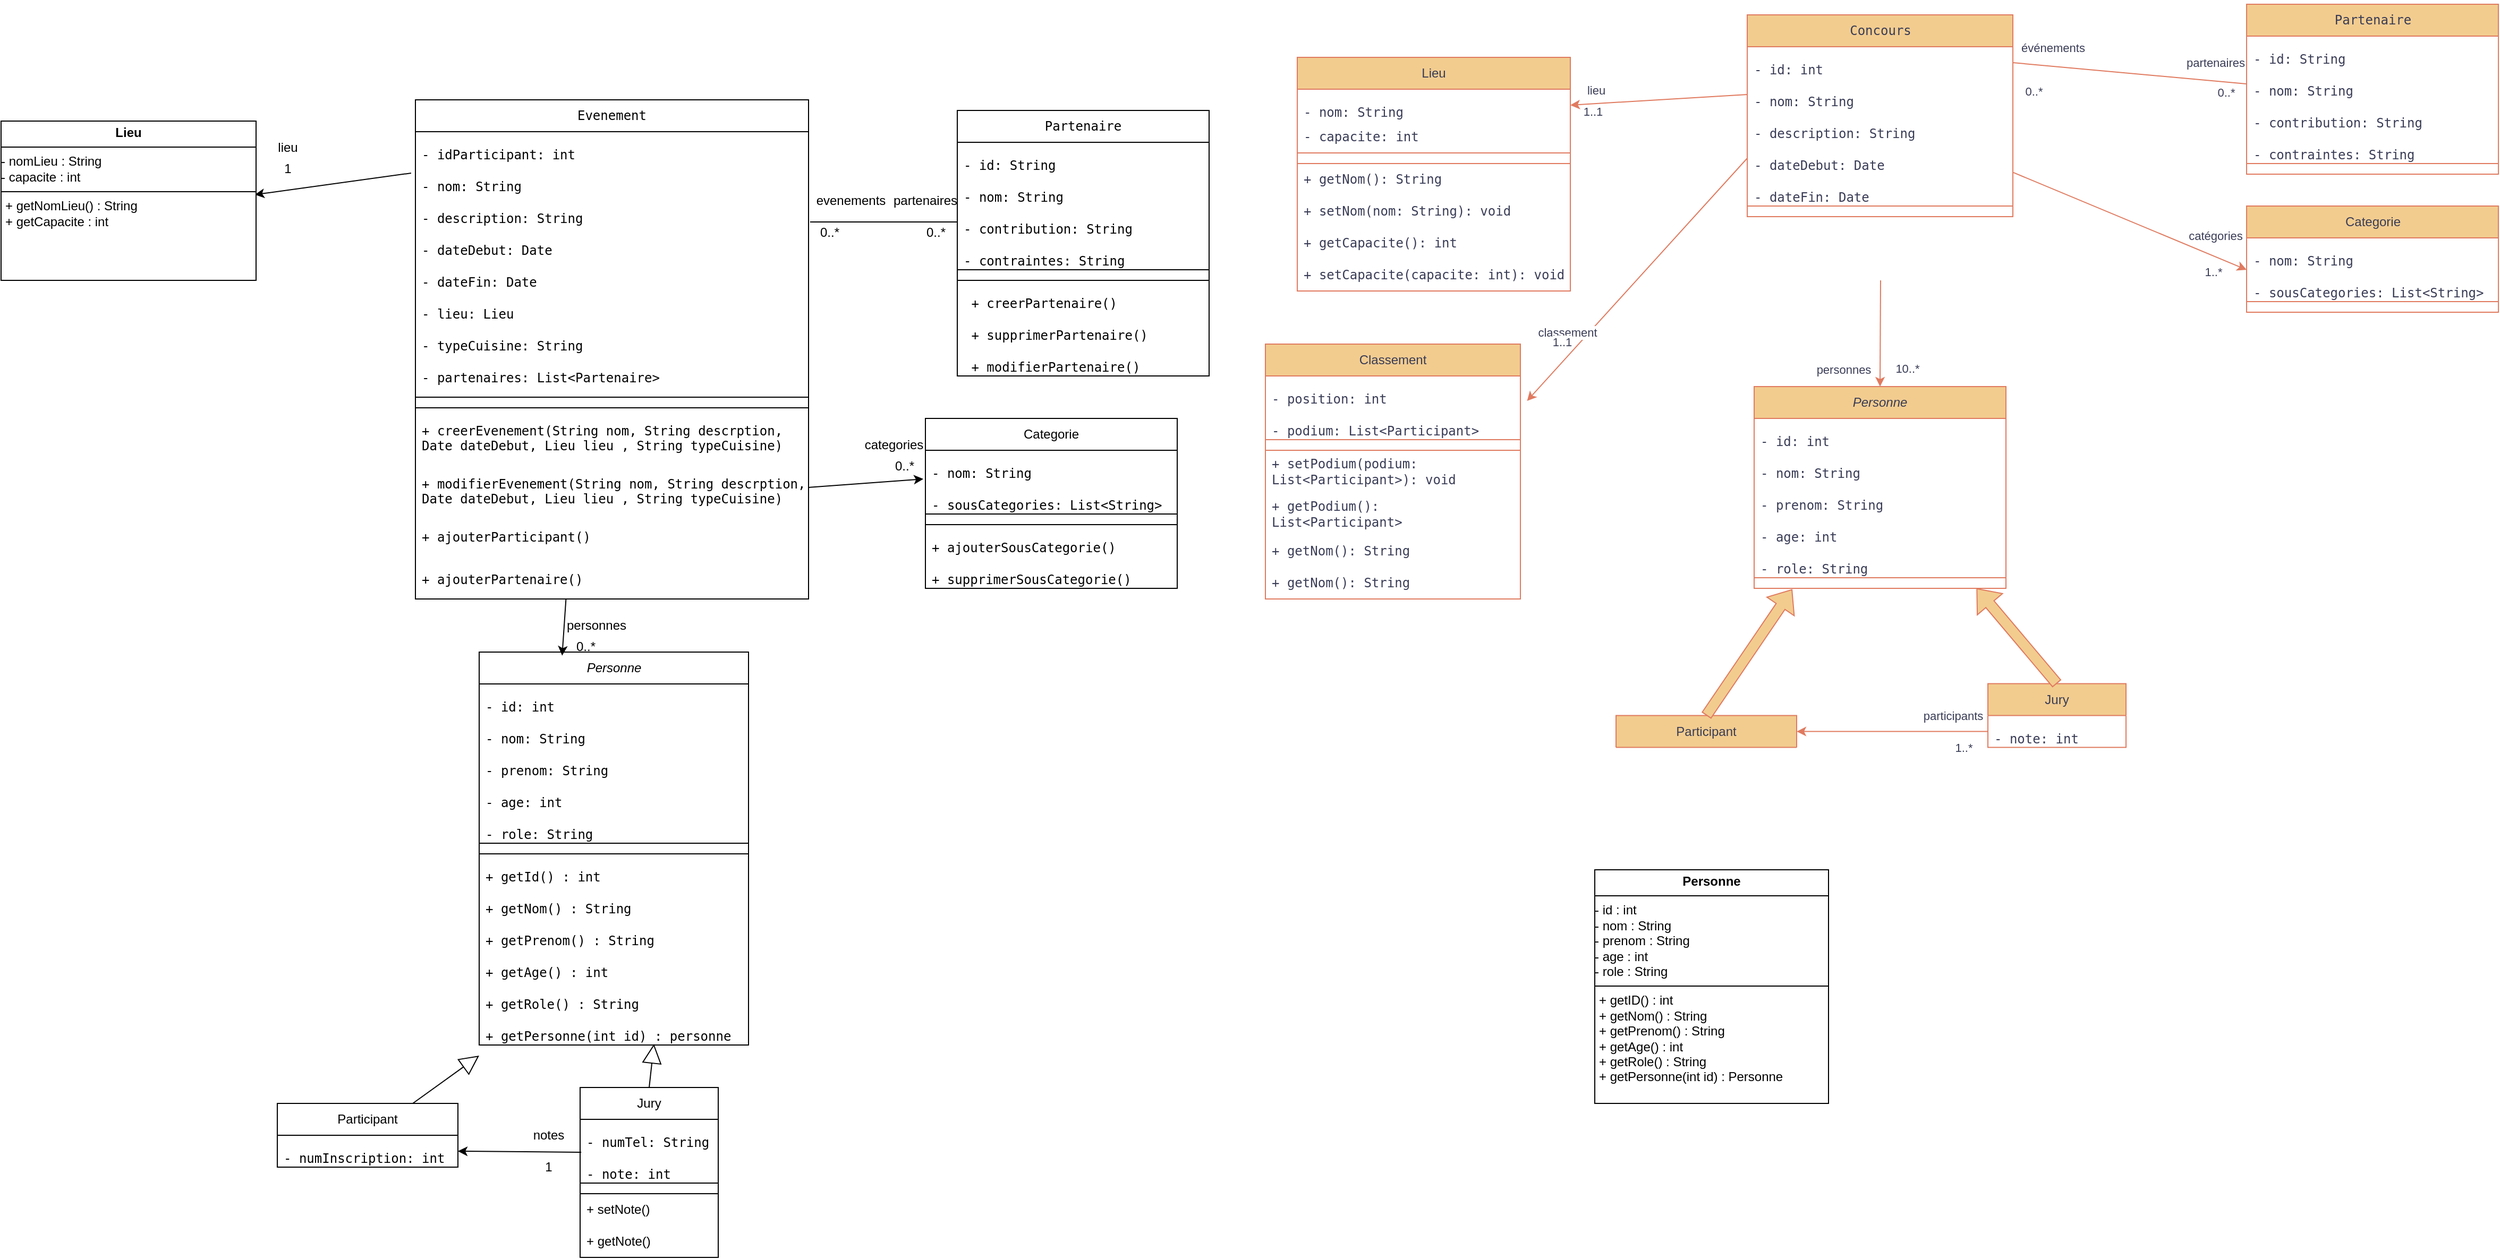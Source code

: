 <mxfile version="24.4.10" type="github">
  <diagram name="Page-1" id="3CmJ6QDJ6GsziTArALSa">
    <mxGraphModel dx="2261" dy="3079" grid="1" gridSize="10" guides="1" tooltips="1" connect="1" arrows="1" fold="1" page="1" pageScale="1" pageWidth="827" pageHeight="1169" math="0" shadow="0">
      <root>
        <mxCell id="0" />
        <mxCell id="1" parent="0" />
        <mxCell id="HZnkczQktBUiqPXWTx1L-1" value="&lt;pre&gt;&lt;code class=&quot;!whitespace-pre hljs language-plaintext&quot;&gt;Evenement&lt;/code&gt;&lt;/pre&gt;" style="swimlane;fontStyle=0;childLayout=stackLayout;horizontal=1;startSize=30;horizontalStack=0;resizeParent=1;resizeParentMax=0;resizeLast=0;collapsible=1;marginBottom=0;whiteSpace=wrap;html=1;" parent="1" vertex="1">
          <mxGeometry x="-380" y="-2160" width="370" height="470" as="geometry" />
        </mxCell>
        <mxCell id="HZnkczQktBUiqPXWTx1L-2" value="&lt;pre&gt;&lt;code class=&quot;!whitespace-pre hljs language-plaintext&quot;&gt;- idParticipant: int&lt;/code&gt;&lt;/pre&gt;" style="text;strokeColor=none;fillColor=none;align=left;verticalAlign=middle;spacingLeft=4;spacingRight=4;overflow=hidden;points=[[0,0.5],[1,0.5]];portConstraint=eastwest;rotatable=0;whiteSpace=wrap;html=1;" parent="HZnkczQktBUiqPXWTx1L-1" vertex="1">
          <mxGeometry y="30" width="370" height="30" as="geometry" />
        </mxCell>
        <mxCell id="HZnkczQktBUiqPXWTx1L-3" value="&lt;pre&gt;&lt;code class=&quot;!whitespace-pre hljs language-plaintext&quot;&gt;- nom: String&lt;/code&gt;&lt;/pre&gt;" style="text;strokeColor=none;fillColor=none;align=left;verticalAlign=middle;spacingLeft=4;spacingRight=4;overflow=hidden;points=[[0,0.5],[1,0.5]];portConstraint=eastwest;rotatable=0;whiteSpace=wrap;html=1;" parent="HZnkczQktBUiqPXWTx1L-1" vertex="1">
          <mxGeometry y="60" width="370" height="30" as="geometry" />
        </mxCell>
        <mxCell id="HZnkczQktBUiqPXWTx1L-4" value="&lt;pre&gt;&lt;code class=&quot;!whitespace-pre hljs language-plaintext&quot;&gt;- description: String&lt;/code&gt;&lt;/pre&gt;" style="text;strokeColor=none;fillColor=none;align=left;verticalAlign=middle;spacingLeft=4;spacingRight=4;overflow=hidden;points=[[0,0.5],[1,0.5]];portConstraint=eastwest;rotatable=0;whiteSpace=wrap;html=1;" parent="HZnkczQktBUiqPXWTx1L-1" vertex="1">
          <mxGeometry y="90" width="370" height="30" as="geometry" />
        </mxCell>
        <mxCell id="HZnkczQktBUiqPXWTx1L-5" value="&lt;pre&gt;&lt;code class=&quot;!whitespace-pre hljs language-plaintext&quot;&gt;- dateDebut: Date&lt;/code&gt;&lt;/pre&gt;" style="text;strokeColor=none;fillColor=none;align=left;verticalAlign=middle;spacingLeft=4;spacingRight=4;overflow=hidden;points=[[0,0.5],[1,0.5]];portConstraint=eastwest;rotatable=0;whiteSpace=wrap;html=1;" parent="HZnkczQktBUiqPXWTx1L-1" vertex="1">
          <mxGeometry y="120" width="370" height="30" as="geometry" />
        </mxCell>
        <mxCell id="HZnkczQktBUiqPXWTx1L-6" value="&lt;pre&gt;&lt;code class=&quot;!whitespace-pre hljs language-plaintext&quot;&gt;- dateFin: Date&lt;/code&gt;&lt;/pre&gt;" style="text;strokeColor=none;fillColor=none;align=left;verticalAlign=middle;spacingLeft=4;spacingRight=4;overflow=hidden;points=[[0,0.5],[1,0.5]];portConstraint=eastwest;rotatable=0;whiteSpace=wrap;html=1;" parent="HZnkczQktBUiqPXWTx1L-1" vertex="1">
          <mxGeometry y="150" width="370" height="30" as="geometry" />
        </mxCell>
        <mxCell id="HZnkczQktBUiqPXWTx1L-7" value="&lt;pre&gt;&lt;code class=&quot;!whitespace-pre hljs language-plaintext&quot;&gt;- lieu: Lieu&lt;/code&gt;&lt;/pre&gt;" style="text;strokeColor=none;fillColor=none;align=left;verticalAlign=middle;spacingLeft=4;spacingRight=4;overflow=hidden;points=[[0,0.5],[1,0.5]];portConstraint=eastwest;rotatable=0;whiteSpace=wrap;html=1;" parent="HZnkczQktBUiqPXWTx1L-1" vertex="1">
          <mxGeometry y="180" width="370" height="30" as="geometry" />
        </mxCell>
        <mxCell id="HZnkczQktBUiqPXWTx1L-9" value="&lt;pre&gt;&lt;code class=&quot;!whitespace-pre hljs language-plaintext&quot;&gt;- typeCuisine: String&lt;/code&gt;&lt;/pre&gt;" style="text;strokeColor=none;fillColor=none;align=left;verticalAlign=middle;spacingLeft=4;spacingRight=4;overflow=hidden;points=[[0,0.5],[1,0.5]];portConstraint=eastwest;rotatable=0;whiteSpace=wrap;html=1;" parent="HZnkczQktBUiqPXWTx1L-1" vertex="1">
          <mxGeometry y="210" width="370" height="30" as="geometry" />
        </mxCell>
        <mxCell id="HZnkczQktBUiqPXWTx1L-10" value="&lt;pre&gt;&lt;code class=&quot;!whitespace-pre hljs language-plaintext&quot;&gt;- partenaires: List&amp;lt;Partenaire&amp;gt;&lt;/code&gt;&lt;/pre&gt;" style="text;strokeColor=none;fillColor=none;align=left;verticalAlign=middle;spacingLeft=4;spacingRight=4;overflow=hidden;points=[[0,0.5],[1,0.5]];portConstraint=eastwest;rotatable=0;whiteSpace=wrap;html=1;" parent="HZnkczQktBUiqPXWTx1L-1" vertex="1">
          <mxGeometry y="240" width="370" height="40" as="geometry" />
        </mxCell>
        <mxCell id="HZnkczQktBUiqPXWTx1L-59" value="&lt;p style=&quot;line-height: 160%;&quot;&gt;&lt;br&gt;&lt;/p&gt;" style="text;strokeColor=default;fillColor=none;align=left;verticalAlign=middle;spacingLeft=4;spacingRight=4;overflow=hidden;points=[[0,0.5],[1,0.5]];portConstraint=eastwest;rotatable=0;whiteSpace=wrap;html=1;strokeWidth=1;" parent="HZnkczQktBUiqPXWTx1L-1" vertex="1">
          <mxGeometry y="280" width="370" height="10" as="geometry" />
        </mxCell>
        <mxCell id="jgnsLHyHIxr922P0C1rE-10" value="&lt;pre&gt;&lt;code class=&quot;!whitespace-pre hljs language-plaintext&quot;&gt;+ creerEvenement(String nom, String descrption, &lt;br&gt;Date dateDebut, Lieu lieu , String typeCuisine)&lt;/code&gt;&lt;/pre&gt;" style="text;strokeColor=none;fillColor=none;align=left;verticalAlign=middle;spacingLeft=4;spacingRight=4;overflow=hidden;points=[[0,0.5],[1,0.5]];portConstraint=eastwest;rotatable=0;whiteSpace=wrap;html=1;" vertex="1" parent="HZnkczQktBUiqPXWTx1L-1">
          <mxGeometry y="290" width="370" height="50" as="geometry" />
        </mxCell>
        <mxCell id="HZnkczQktBUiqPXWTx1L-57" value="&lt;pre&gt;&lt;code class=&quot;!whitespace-pre hljs language-plaintext&quot;&gt;+ modifierEvenement(&lt;/code&gt;&lt;code class=&quot;!whitespace-pre hljs language-plaintext&quot;&gt;String nom, String descrption, &lt;br&gt;Date dateDebut, Lieu lieu , String typeCuisine&lt;/code&gt;&lt;code class=&quot;!whitespace-pre hljs language-plaintext&quot;&gt;)&lt;/code&gt;&lt;/pre&gt;" style="text;strokeColor=none;fillColor=none;align=left;verticalAlign=middle;spacingLeft=4;spacingRight=4;overflow=hidden;points=[[0,0.5],[1,0.5]];portConstraint=eastwest;rotatable=0;whiteSpace=wrap;html=1;" parent="HZnkczQktBUiqPXWTx1L-1" vertex="1">
          <mxGeometry y="340" width="370" height="50" as="geometry" />
        </mxCell>
        <mxCell id="HZnkczQktBUiqPXWTx1L-60" value="&lt;pre&gt;&lt;code class=&quot;!whitespace-pre hljs language-plaintext&quot;&gt;+ ajouterParticipant()&lt;/code&gt;&lt;/pre&gt;" style="text;strokeColor=none;fillColor=none;align=left;verticalAlign=middle;spacingLeft=4;spacingRight=4;overflow=hidden;points=[[0,0.5],[1,0.5]];portConstraint=eastwest;rotatable=0;whiteSpace=wrap;html=1;" parent="HZnkczQktBUiqPXWTx1L-1" vertex="1">
          <mxGeometry y="390" width="370" height="40" as="geometry" />
        </mxCell>
        <mxCell id="HZnkczQktBUiqPXWTx1L-61" value="&lt;pre&gt;&lt;code class=&quot;!whitespace-pre hljs language-plaintext&quot;&gt;+ ajouterPartenaire()&lt;/code&gt;&lt;/pre&gt;" style="text;strokeColor=none;fillColor=none;align=left;verticalAlign=middle;spacingLeft=4;spacingRight=4;overflow=hidden;points=[[0,0.5],[1,0.5]];portConstraint=eastwest;rotatable=0;whiteSpace=wrap;html=1;" parent="HZnkczQktBUiqPXWTx1L-1" vertex="1">
          <mxGeometry y="430" width="370" height="40" as="geometry" />
        </mxCell>
        <mxCell id="HZnkczQktBUiqPXWTx1L-11" value="&lt;pre&gt;&lt;br&gt;&lt;/pre&gt;" style="text;strokeColor=default;fillColor=none;align=left;verticalAlign=middle;spacingLeft=4;spacingRight=4;overflow=hidden;points=[[0,0.5],[1,0.5]];portConstraint=eastwest;rotatable=0;whiteSpace=wrap;html=1;" parent="HZnkczQktBUiqPXWTx1L-1" vertex="1">
          <mxGeometry y="470" width="370" as="geometry" />
        </mxCell>
        <mxCell id="HZnkczQktBUiqPXWTx1L-12" value="&lt;pre&gt;&lt;code class=&quot;!whitespace-pre hljs language-plaintext&quot;&gt;Partenaire&lt;/code&gt;&lt;/pre&gt;" style="swimlane;fontStyle=0;childLayout=stackLayout;horizontal=1;startSize=30;horizontalStack=0;resizeParent=1;resizeParentMax=0;resizeLast=0;collapsible=1;marginBottom=0;whiteSpace=wrap;html=1;" parent="1" vertex="1">
          <mxGeometry x="130" y="-2150" width="237" height="250" as="geometry" />
        </mxCell>
        <mxCell id="HZnkczQktBUiqPXWTx1L-13" value="&lt;pre&gt;&lt;code class=&quot;!whitespace-pre hljs language-plaintext&quot;&gt;- id: String&lt;/code&gt;&lt;/pre&gt;" style="text;strokeColor=none;fillColor=none;align=left;verticalAlign=middle;spacingLeft=4;spacingRight=4;overflow=hidden;points=[[0,0.5],[1,0.5]];portConstraint=eastwest;rotatable=0;whiteSpace=wrap;html=1;" parent="HZnkczQktBUiqPXWTx1L-12" vertex="1">
          <mxGeometry y="30" width="237" height="30" as="geometry" />
        </mxCell>
        <mxCell id="HZnkczQktBUiqPXWTx1L-14" value="&lt;pre&gt;&lt;code class=&quot;!whitespace-pre hljs language-plaintext&quot;&gt;- nom: String&lt;/code&gt;&lt;/pre&gt;" style="text;strokeColor=none;fillColor=none;align=left;verticalAlign=middle;spacingLeft=4;spacingRight=4;overflow=hidden;points=[[0,0.5],[1,0.5]];portConstraint=eastwest;rotatable=0;whiteSpace=wrap;html=1;" parent="HZnkczQktBUiqPXWTx1L-12" vertex="1">
          <mxGeometry y="60" width="237" height="30" as="geometry" />
        </mxCell>
        <mxCell id="HZnkczQktBUiqPXWTx1L-15" value="&lt;pre&gt;&lt;code class=&quot;!whitespace-pre hljs language-plaintext&quot;&gt;- &lt;/code&gt;&lt;code class=&quot;!whitespace-pre hljs language-plaintext&quot;&gt;contribution&lt;/code&gt;&lt;code class=&quot;!whitespace-pre hljs language-plaintext&quot;&gt;: String&lt;/code&gt;&lt;/pre&gt;" style="text;strokeColor=none;fillColor=none;align=left;verticalAlign=middle;spacingLeft=4;spacingRight=4;overflow=hidden;points=[[0,0.5],[1,0.5]];portConstraint=eastwest;rotatable=0;whiteSpace=wrap;html=1;" parent="HZnkczQktBUiqPXWTx1L-12" vertex="1">
          <mxGeometry y="90" width="237" height="30" as="geometry" />
        </mxCell>
        <mxCell id="HZnkczQktBUiqPXWTx1L-16" value="&lt;pre&gt;&lt;code class=&quot;!whitespace-pre hljs language-plaintext&quot;&gt;- &lt;/code&gt;&lt;code class=&quot;!whitespace-pre hljs language-plaintext&quot;&gt;contraintes&lt;/code&gt;&lt;code class=&quot;!whitespace-pre hljs language-plaintext&quot;&gt;: &lt;/code&gt;&lt;code class=&quot;!whitespace-pre hljs language-plaintext&quot;&gt;String&lt;/code&gt;&lt;/pre&gt;" style="text;strokeColor=none;fillColor=none;align=left;verticalAlign=middle;spacingLeft=4;spacingRight=4;overflow=hidden;points=[[0,0.5],[1,0.5]];portConstraint=eastwest;rotatable=0;whiteSpace=wrap;html=1;" parent="HZnkczQktBUiqPXWTx1L-12" vertex="1">
          <mxGeometry y="120" width="237" height="30" as="geometry" />
        </mxCell>
        <mxCell id="4oL7smy7SzwTK21PN7AT-3" value="" style="text;strokeColor=default;fillColor=none;align=left;verticalAlign=middle;spacingLeft=4;spacingRight=4;overflow=hidden;points=[[0,0.5],[1,0.5]];portConstraint=eastwest;rotatable=0;whiteSpace=wrap;html=1;" parent="HZnkczQktBUiqPXWTx1L-12" vertex="1">
          <mxGeometry y="150" width="237" height="10" as="geometry" />
        </mxCell>
        <mxCell id="4oL7smy7SzwTK21PN7AT-4" value="&lt;pre&gt;&lt;code class=&quot;!whitespace-pre hljs language-plaintext&quot;&gt; + creerPartenaire()&lt;/code&gt;&lt;/pre&gt;" style="text;strokeColor=none;fillColor=none;align=left;verticalAlign=middle;spacingLeft=4;spacingRight=4;overflow=hidden;points=[[0,0.5],[1,0.5]];portConstraint=eastwest;rotatable=0;whiteSpace=wrap;html=1;" parent="HZnkczQktBUiqPXWTx1L-12" vertex="1">
          <mxGeometry y="160" width="237" height="30" as="geometry" />
        </mxCell>
        <mxCell id="HZnkczQktBUiqPXWTx1L-17" value="&lt;pre&gt;&lt;br&gt;&lt;/pre&gt;" style="text;strokeColor=default;fillColor=none;align=left;verticalAlign=middle;spacingLeft=4;spacingRight=4;overflow=hidden;points=[[0,0.5],[1,0.5]];portConstraint=eastwest;rotatable=0;whiteSpace=wrap;html=1;" parent="HZnkczQktBUiqPXWTx1L-12" vertex="1">
          <mxGeometry y="190" width="237" as="geometry" />
        </mxCell>
        <mxCell id="4oL7smy7SzwTK21PN7AT-6" value="&lt;pre&gt;&lt;code class=&quot;!whitespace-pre hljs language-plaintext&quot;&gt; + supprimerPartenaire()&lt;/code&gt;&lt;/pre&gt;" style="text;strokeColor=none;fillColor=none;align=left;verticalAlign=middle;spacingLeft=4;spacingRight=4;overflow=hidden;points=[[0,0.5],[1,0.5]];portConstraint=eastwest;rotatable=0;whiteSpace=wrap;html=1;" parent="HZnkczQktBUiqPXWTx1L-12" vertex="1">
          <mxGeometry y="190" width="237" height="30" as="geometry" />
        </mxCell>
        <mxCell id="4oL7smy7SzwTK21PN7AT-5" value="&lt;pre&gt;&lt;code class=&quot;!whitespace-pre hljs language-plaintext&quot;&gt; + modifierPartenaire()&lt;/code&gt;&lt;/pre&gt;" style="text;strokeColor=none;fillColor=none;align=left;verticalAlign=middle;spacingLeft=4;spacingRight=4;overflow=hidden;points=[[0,0.5],[1,0.5]];portConstraint=eastwest;rotatable=0;whiteSpace=wrap;html=1;" parent="HZnkczQktBUiqPXWTx1L-12" vertex="1">
          <mxGeometry y="220" width="237" height="30" as="geometry" />
        </mxCell>
        <mxCell id="HZnkczQktBUiqPXWTx1L-18" value="&lt;div&gt;&lt;i&gt;Personne&lt;/i&gt;&lt;/div&gt;" style="swimlane;fontStyle=0;childLayout=stackLayout;horizontal=1;startSize=30;horizontalStack=0;resizeParent=1;resizeParentMax=0;resizeLast=0;collapsible=1;marginBottom=0;whiteSpace=wrap;html=1;" parent="1" vertex="1">
          <mxGeometry x="-320" y="-1640" width="253.5" height="370" as="geometry" />
        </mxCell>
        <mxCell id="HZnkczQktBUiqPXWTx1L-19" value="&lt;pre&gt;&lt;code class=&quot;!whitespace-pre hljs language-plaintext&quot;&gt;- id: int&lt;/code&gt;&lt;/pre&gt;" style="text;strokeColor=none;fillColor=none;align=left;verticalAlign=middle;spacingLeft=4;spacingRight=4;overflow=hidden;points=[[0,0.5],[1,0.5]];portConstraint=eastwest;rotatable=0;whiteSpace=wrap;html=1;" parent="HZnkczQktBUiqPXWTx1L-18" vertex="1">
          <mxGeometry y="30" width="253.5" height="30" as="geometry" />
        </mxCell>
        <mxCell id="HZnkczQktBUiqPXWTx1L-20" value="&lt;pre&gt;&lt;code class=&quot;!whitespace-pre hljs language-plaintext&quot;&gt;- nom: String&lt;/code&gt;&lt;/pre&gt;" style="text;strokeColor=none;fillColor=none;align=left;verticalAlign=middle;spacingLeft=4;spacingRight=4;overflow=hidden;points=[[0,0.5],[1,0.5]];portConstraint=eastwest;rotatable=0;whiteSpace=wrap;html=1;" parent="HZnkczQktBUiqPXWTx1L-18" vertex="1">
          <mxGeometry y="60" width="253.5" height="30" as="geometry" />
        </mxCell>
        <mxCell id="HZnkczQktBUiqPXWTx1L-21" value="&lt;pre&gt;&lt;code class=&quot;!whitespace-pre hljs language-plaintext&quot;&gt;- prenom: String&lt;/code&gt;&lt;/pre&gt;" style="text;strokeColor=none;fillColor=none;align=left;verticalAlign=middle;spacingLeft=4;spacingRight=4;overflow=hidden;points=[[0,0.5],[1,0.5]];portConstraint=eastwest;rotatable=0;whiteSpace=wrap;html=1;" parent="HZnkczQktBUiqPXWTx1L-18" vertex="1">
          <mxGeometry y="90" width="253.5" height="30" as="geometry" />
        </mxCell>
        <mxCell id="HZnkczQktBUiqPXWTx1L-22" value="&lt;pre&gt;&lt;br&gt;&lt;/pre&gt;" style="text;strokeColor=default;fillColor=none;align=left;verticalAlign=middle;spacingLeft=4;spacingRight=4;overflow=hidden;points=[[0,0.5],[1,0.5]];portConstraint=eastwest;rotatable=0;whiteSpace=wrap;html=1;" parent="HZnkczQktBUiqPXWTx1L-18" vertex="1">
          <mxGeometry y="120" width="253.5" as="geometry" />
        </mxCell>
        <mxCell id="HZnkczQktBUiqPXWTx1L-23" value="&lt;pre&gt;&lt;code class=&quot;!whitespace-pre hljs language-plaintext&quot;&gt;- age: int&lt;/code&gt;&lt;/pre&gt;" style="text;strokeColor=none;fillColor=none;align=left;verticalAlign=middle;spacingLeft=4;spacingRight=4;overflow=hidden;points=[[0,0.5],[1,0.5]];portConstraint=eastwest;rotatable=0;whiteSpace=wrap;html=1;" parent="HZnkczQktBUiqPXWTx1L-18" vertex="1">
          <mxGeometry y="120" width="253.5" height="30" as="geometry" />
        </mxCell>
        <mxCell id="HZnkczQktBUiqPXWTx1L-24" value="&lt;pre&gt;&lt;code class=&quot;!whitespace-pre hljs language-plaintext&quot;&gt;- role: String&lt;/code&gt;&lt;/pre&gt;" style="text;strokeColor=none;fillColor=none;align=left;verticalAlign=middle;spacingLeft=4;spacingRight=4;overflow=hidden;points=[[0,0.5],[1,0.5]];portConstraint=eastwest;rotatable=0;whiteSpace=wrap;html=1;" parent="HZnkczQktBUiqPXWTx1L-18" vertex="1">
          <mxGeometry y="150" width="253.5" height="30" as="geometry" />
        </mxCell>
        <mxCell id="qAEV_-b05sfeu1ll4qbc-1" value="&lt;pre&gt;&lt;code class=&quot;!whitespace-pre hljs language-plaintext&quot;&gt;&lt;br&gt;&lt;/code&gt;&lt;/pre&gt;" style="text;strokeColor=default;fillColor=none;align=left;verticalAlign=middle;spacingLeft=4;spacingRight=4;overflow=hidden;points=[[0,0.5],[1,0.5]];portConstraint=eastwest;rotatable=0;whiteSpace=wrap;html=1;" parent="HZnkczQktBUiqPXWTx1L-18" vertex="1">
          <mxGeometry y="180" width="253.5" height="10" as="geometry" />
        </mxCell>
        <mxCell id="qAEV_-b05sfeu1ll4qbc-2" value="&lt;pre&gt;&lt;code class=&quot;!whitespace-pre hljs language-plaintext&quot;&gt;+ getId() : int&lt;/code&gt;&lt;/pre&gt;" style="text;strokeColor=none;fillColor=none;align=left;verticalAlign=middle;spacingLeft=4;spacingRight=4;overflow=hidden;points=[[0,0.5],[1,0.5]];portConstraint=eastwest;rotatable=0;whiteSpace=wrap;html=1;" parent="HZnkczQktBUiqPXWTx1L-18" vertex="1">
          <mxGeometry y="190" width="253.5" height="30" as="geometry" />
        </mxCell>
        <mxCell id="jgnsLHyHIxr922P0C1rE-3" value="&lt;pre&gt;&lt;code class=&quot;!whitespace-pre hljs language-plaintext&quot;&gt;+ getNom() : String&lt;/code&gt;&lt;/pre&gt;" style="text;strokeColor=none;fillColor=none;align=left;verticalAlign=middle;spacingLeft=4;spacingRight=4;overflow=hidden;points=[[0,0.5],[1,0.5]];portConstraint=eastwest;rotatable=0;whiteSpace=wrap;html=1;" vertex="1" parent="HZnkczQktBUiqPXWTx1L-18">
          <mxGeometry y="220" width="253.5" height="30" as="geometry" />
        </mxCell>
        <mxCell id="qAEV_-b05sfeu1ll4qbc-3" value="&lt;pre&gt;&lt;code class=&quot;!whitespace-pre hljs language-plaintext&quot;&gt;+ getPrenom() : String&lt;/code&gt;&lt;/pre&gt;" style="text;strokeColor=none;fillColor=none;align=left;verticalAlign=middle;spacingLeft=4;spacingRight=4;overflow=hidden;points=[[0,0.5],[1,0.5]];portConstraint=eastwest;rotatable=0;whiteSpace=wrap;html=1;" parent="HZnkczQktBUiqPXWTx1L-18" vertex="1">
          <mxGeometry y="250" width="253.5" height="30" as="geometry" />
        </mxCell>
        <mxCell id="jgnsLHyHIxr922P0C1rE-4" value="&lt;pre&gt;&lt;code class=&quot;!whitespace-pre hljs language-plaintext&quot;&gt;+ getAge() : int&lt;/code&gt;&lt;/pre&gt;" style="text;strokeColor=none;fillColor=none;align=left;verticalAlign=middle;spacingLeft=4;spacingRight=4;overflow=hidden;points=[[0,0.5],[1,0.5]];portConstraint=eastwest;rotatable=0;whiteSpace=wrap;html=1;" vertex="1" parent="HZnkczQktBUiqPXWTx1L-18">
          <mxGeometry y="280" width="253.5" height="30" as="geometry" />
        </mxCell>
        <mxCell id="jgnsLHyHIxr922P0C1rE-5" value="&lt;pre&gt;&lt;code class=&quot;!whitespace-pre hljs language-plaintext&quot;&gt;+ getRole() : String&lt;/code&gt;&lt;/pre&gt;" style="text;strokeColor=none;fillColor=none;align=left;verticalAlign=middle;spacingLeft=4;spacingRight=4;overflow=hidden;points=[[0,0.5],[1,0.5]];portConstraint=eastwest;rotatable=0;whiteSpace=wrap;html=1;" vertex="1" parent="HZnkczQktBUiqPXWTx1L-18">
          <mxGeometry y="310" width="253.5" height="30" as="geometry" />
        </mxCell>
        <mxCell id="qAEV_-b05sfeu1ll4qbc-4" value="&lt;pre&gt;&lt;code class=&quot;!whitespace-pre hljs language-plaintext&quot;&gt;+ getPersonne(int id) : personne&lt;/code&gt;&lt;/pre&gt;" style="text;strokeColor=none;fillColor=none;align=left;verticalAlign=middle;spacingLeft=4;spacingRight=4;overflow=hidden;points=[[0,0.5],[1,0.5]];portConstraint=eastwest;rotatable=0;whiteSpace=wrap;html=1;" parent="HZnkczQktBUiqPXWTx1L-18" vertex="1">
          <mxGeometry y="340" width="253.5" height="30" as="geometry" />
        </mxCell>
        <mxCell id="HZnkczQktBUiqPXWTx1L-25" value="Participant" style="swimlane;fontStyle=0;childLayout=stackLayout;horizontal=1;startSize=30;horizontalStack=0;resizeParent=1;resizeParentMax=0;resizeLast=0;collapsible=1;marginBottom=0;whiteSpace=wrap;html=1;" parent="1" vertex="1">
          <mxGeometry x="-510" y="-1215" width="170" height="60" as="geometry" />
        </mxCell>
        <mxCell id="HZnkczQktBUiqPXWTx1L-26" value="&lt;pre&gt;&lt;code class=&quot;!whitespace-pre hljs language-plaintext&quot;&gt;- numInscription: int&lt;br&gt;&lt;/code&gt;&lt;/pre&gt;" style="text;strokeColor=none;fillColor=none;align=left;verticalAlign=middle;spacingLeft=4;spacingRight=4;overflow=hidden;points=[[0,0.5],[1,0.5]];portConstraint=eastwest;rotatable=0;whiteSpace=wrap;html=1;" parent="HZnkczQktBUiqPXWTx1L-25" vertex="1">
          <mxGeometry y="30" width="170" height="30" as="geometry" />
        </mxCell>
        <mxCell id="HZnkczQktBUiqPXWTx1L-27" value="&lt;pre&gt;&lt;br&gt;&lt;/pre&gt;" style="text;strokeColor=default;fillColor=none;align=left;verticalAlign=middle;spacingLeft=4;spacingRight=4;overflow=hidden;points=[[0,0.5],[1,0.5]];portConstraint=eastwest;rotatable=0;whiteSpace=wrap;html=1;" parent="HZnkczQktBUiqPXWTx1L-25" vertex="1">
          <mxGeometry y="60" width="170" as="geometry" />
        </mxCell>
        <mxCell id="HZnkczQktBUiqPXWTx1L-28" value="" style="endArrow=block;endSize=16;endFill=0;html=1;rounded=0;exitX=0.75;exitY=0;exitDx=0;exitDy=0;" parent="1" source="HZnkczQktBUiqPXWTx1L-25" edge="1">
          <mxGeometry width="160" relative="1" as="geometry">
            <mxPoint x="-280" y="-640" as="sourcePoint" />
            <mxPoint x="-320" y="-1260" as="targetPoint" />
            <Array as="points" />
          </mxGeometry>
        </mxCell>
        <mxCell id="HZnkczQktBUiqPXWTx1L-29" value="" style="endArrow=block;endSize=16;endFill=0;html=1;rounded=0;exitX=0.5;exitY=0;exitDx=0;exitDy=0;entryX=0.649;entryY=0.967;entryDx=0;entryDy=0;entryPerimeter=0;" parent="1" source="HZnkczQktBUiqPXWTx1L-30" edge="1" target="qAEV_-b05sfeu1ll4qbc-4">
          <mxGeometry width="160" relative="1" as="geometry">
            <mxPoint x="50" y="-565" as="sourcePoint" />
            <mxPoint x="-160" y="-1280" as="targetPoint" />
          </mxGeometry>
        </mxCell>
        <mxCell id="HZnkczQktBUiqPXWTx1L-30" value="Jury" style="swimlane;fontStyle=0;childLayout=stackLayout;horizontal=1;startSize=30;horizontalStack=0;resizeParent=1;resizeParentMax=0;resizeLast=0;collapsible=1;marginBottom=0;whiteSpace=wrap;html=1;" parent="1" vertex="1">
          <mxGeometry x="-225" y="-1230" width="130" height="160" as="geometry" />
        </mxCell>
        <mxCell id="HZnkczQktBUiqPXWTx1L-31" value="&lt;pre&gt;&lt;code class=&quot;!whitespace-pre hljs language-plaintext&quot;&gt;- numTel: String&lt;br&gt;&lt;/code&gt;&lt;/pre&gt;" style="text;strokeColor=none;fillColor=none;align=left;verticalAlign=middle;spacingLeft=4;spacingRight=4;overflow=hidden;points=[[0,0.5],[1,0.5]];portConstraint=eastwest;rotatable=0;whiteSpace=wrap;html=1;" parent="HZnkczQktBUiqPXWTx1L-30" vertex="1">
          <mxGeometry y="30" width="130" height="30" as="geometry" />
        </mxCell>
        <mxCell id="HZnkczQktBUiqPXWTx1L-32" value="&lt;pre&gt;&lt;br&gt;&lt;/pre&gt;" style="text;strokeColor=default;fillColor=none;align=left;verticalAlign=middle;spacingLeft=4;spacingRight=4;overflow=hidden;points=[[0,0.5],[1,0.5]];portConstraint=eastwest;rotatable=0;whiteSpace=wrap;html=1;" parent="HZnkczQktBUiqPXWTx1L-30" vertex="1">
          <mxGeometry y="60" width="130" as="geometry" />
        </mxCell>
        <mxCell id="HZnkczQktBUiqPXWTx1L-33" value="&lt;pre&gt;&lt;code class=&quot;!whitespace-pre hljs language-plaintext&quot;&gt;- note: int&lt;br&gt;&lt;/code&gt;&lt;/pre&gt;" style="text;strokeColor=none;fillColor=none;align=left;verticalAlign=middle;spacingLeft=4;spacingRight=4;overflow=hidden;points=[[0,0.5],[1,0.5]];portConstraint=eastwest;rotatable=0;whiteSpace=wrap;html=1;" parent="HZnkczQktBUiqPXWTx1L-30" vertex="1">
          <mxGeometry y="60" width="130" height="30" as="geometry" />
        </mxCell>
        <mxCell id="4oL7smy7SzwTK21PN7AT-18" value="" style="text;strokeColor=default;fillColor=none;align=left;verticalAlign=middle;spacingLeft=4;spacingRight=4;overflow=hidden;points=[[0,0.5],[1,0.5]];portConstraint=eastwest;rotatable=0;whiteSpace=wrap;html=1;" parent="HZnkczQktBUiqPXWTx1L-30" vertex="1">
          <mxGeometry y="90" width="130" height="10" as="geometry" />
        </mxCell>
        <mxCell id="4oL7smy7SzwTK21PN7AT-19" value="&lt;div&gt;+ setNote()&lt;/div&gt;" style="text;strokeColor=none;fillColor=none;align=left;verticalAlign=middle;spacingLeft=4;spacingRight=4;overflow=hidden;points=[[0,0.5],[1,0.5]];portConstraint=eastwest;rotatable=0;whiteSpace=wrap;html=1;" parent="HZnkczQktBUiqPXWTx1L-30" vertex="1">
          <mxGeometry y="100" width="130" height="30" as="geometry" />
        </mxCell>
        <mxCell id="4oL7smy7SzwTK21PN7AT-20" value="&lt;div&gt;+ getNote()&lt;/div&gt;" style="text;strokeColor=none;fillColor=none;align=left;verticalAlign=middle;spacingLeft=4;spacingRight=4;overflow=hidden;points=[[0,0.5],[1,0.5]];portConstraint=eastwest;rotatable=0;whiteSpace=wrap;html=1;" parent="HZnkczQktBUiqPXWTx1L-30" vertex="1">
          <mxGeometry y="130" width="130" height="30" as="geometry" />
        </mxCell>
        <mxCell id="HZnkczQktBUiqPXWTx1L-34" value="" style="endArrow=classic;html=1;rounded=0;exitX=0.383;exitY=0;exitDx=0;exitDy=0;exitPerimeter=0;entryX=0.308;entryY=0.009;entryDx=0;entryDy=0;entryPerimeter=0;" parent="1" source="HZnkczQktBUiqPXWTx1L-11" edge="1" target="HZnkczQktBUiqPXWTx1L-18">
          <mxGeometry width="50" height="50" relative="1" as="geometry">
            <mxPoint x="-249" y="-1650" as="sourcePoint" />
            <mxPoint x="-250" y="-1680" as="targetPoint" />
          </mxGeometry>
        </mxCell>
        <mxCell id="HZnkczQktBUiqPXWTx1L-35" value="personnes" style="text;html=1;align=center;verticalAlign=middle;resizable=0;points=[];autosize=1;strokeColor=none;fillColor=none;" parent="1" vertex="1">
          <mxGeometry x="-250" y="-1680" width="80" height="30" as="geometry" />
        </mxCell>
        <mxCell id="HZnkczQktBUiqPXWTx1L-36" value="&lt;div&gt;0..*&lt;/div&gt;" style="text;html=1;align=center;verticalAlign=middle;resizable=0;points=[];autosize=1;strokeColor=none;fillColor=none;" parent="1" vertex="1">
          <mxGeometry x="-240" y="-1660" width="40" height="30" as="geometry" />
        </mxCell>
        <mxCell id="HZnkczQktBUiqPXWTx1L-37" value="notes" style="text;html=1;align=center;verticalAlign=middle;resizable=0;points=[];autosize=1;perimeter=rectanglePerimeter;perimeterSpacing=0;imageWidth=24;" parent="1" vertex="1">
          <mxGeometry x="-280" y="-1200" width="50" height="30" as="geometry" />
        </mxCell>
        <mxCell id="HZnkczQktBUiqPXWTx1L-38" value="1" style="text;html=1;align=center;verticalAlign=middle;resizable=0;points=[];autosize=1;strokeColor=none;fillColor=none;" parent="1" vertex="1">
          <mxGeometry x="-270" y="-1170" width="30" height="30" as="geometry" />
        </mxCell>
        <mxCell id="HZnkczQktBUiqPXWTx1L-54" value="" style="endArrow=classic;html=1;rounded=0;entryX=1;entryY=0.5;entryDx=0;entryDy=0;exitX=0.008;exitY=0.033;exitDx=0;exitDy=0;exitPerimeter=0;" parent="1" source="HZnkczQktBUiqPXWTx1L-33" target="HZnkczQktBUiqPXWTx1L-26" edge="1">
          <mxGeometry width="50" height="50" relative="1" as="geometry">
            <mxPoint x="-290" y="-1170" as="sourcePoint" />
            <mxPoint x="-240" y="-1220" as="targetPoint" />
          </mxGeometry>
        </mxCell>
        <mxCell id="RY5DaoVHAIOsNvYRWD93-1" value="Categorie" style="swimlane;fontStyle=0;childLayout=stackLayout;horizontal=1;startSize=30;horizontalStack=0;resizeParent=1;resizeParentMax=0;resizeLast=0;collapsible=1;marginBottom=0;whiteSpace=wrap;html=1;" parent="1" vertex="1">
          <mxGeometry x="100" y="-1860" width="237" height="160" as="geometry" />
        </mxCell>
        <mxCell id="RY5DaoVHAIOsNvYRWD93-2" value="&lt;pre&gt;&lt;code class=&quot;!whitespace-pre hljs language-plaintext&quot;&gt;- nom: String&lt;/code&gt;&lt;/pre&gt;" style="text;strokeColor=none;fillColor=none;align=left;verticalAlign=middle;spacingLeft=4;spacingRight=4;overflow=hidden;points=[[0,0.5],[1,0.5]];portConstraint=eastwest;rotatable=0;whiteSpace=wrap;html=1;" parent="RY5DaoVHAIOsNvYRWD93-1" vertex="1">
          <mxGeometry y="30" width="237" height="30" as="geometry" />
        </mxCell>
        <mxCell id="RY5DaoVHAIOsNvYRWD93-3" value="&lt;pre&gt;&lt;code class=&quot;!whitespace-pre hljs language-plaintext&quot;&gt;- sousCategories: List&amp;lt;String&amp;gt;&lt;/code&gt;&lt;/pre&gt;" style="text;strokeColor=none;fillColor=none;align=left;verticalAlign=middle;spacingLeft=4;spacingRight=4;overflow=hidden;points=[[0,0.5],[1,0.5]];portConstraint=eastwest;rotatable=0;whiteSpace=wrap;html=1;" parent="RY5DaoVHAIOsNvYRWD93-1" vertex="1">
          <mxGeometry y="60" width="237" height="30" as="geometry" />
        </mxCell>
        <mxCell id="RY5DaoVHAIOsNvYRWD93-7" value="&lt;pre&gt;&lt;code class=&quot;!whitespace-pre hljs language-plaintext&quot;&gt;&lt;br&gt;&lt;/code&gt;&lt;/pre&gt;" style="text;strokeColor=default;fillColor=none;align=left;verticalAlign=middle;spacingLeft=4;spacingRight=4;overflow=hidden;points=[[0,0.5],[1,0.5]];portConstraint=eastwest;rotatable=0;whiteSpace=wrap;html=1;" parent="RY5DaoVHAIOsNvYRWD93-1" vertex="1">
          <mxGeometry y="90" width="237" height="10" as="geometry" />
        </mxCell>
        <mxCell id="RY5DaoVHAIOsNvYRWD93-8" value="&lt;pre&gt;&lt;code class=&quot;!whitespace-pre hljs language-plaintext&quot;&gt;+ ajouterSousCategorie()&lt;/code&gt;&lt;/pre&gt;" style="text;strokeColor=none;fillColor=none;align=left;verticalAlign=middle;spacingLeft=4;spacingRight=4;overflow=hidden;points=[[0,0.5],[1,0.5]];portConstraint=eastwest;rotatable=0;whiteSpace=wrap;html=1;" parent="RY5DaoVHAIOsNvYRWD93-1" vertex="1">
          <mxGeometry y="100" width="237" height="30" as="geometry" />
        </mxCell>
        <mxCell id="RY5DaoVHAIOsNvYRWD93-9" value="&lt;pre&gt;&lt;code class=&quot;!whitespace-pre hljs language-plaintext&quot;&gt;+ supprimerSousCategorie()&lt;/code&gt;&lt;/pre&gt;" style="text;strokeColor=none;fillColor=none;align=left;verticalAlign=middle;spacingLeft=4;spacingRight=4;overflow=hidden;points=[[0,0.5],[1,0.5]];portConstraint=eastwest;rotatable=0;whiteSpace=wrap;html=1;" parent="RY5DaoVHAIOsNvYRWD93-1" vertex="1">
          <mxGeometry y="130" width="237" height="30" as="geometry" />
        </mxCell>
        <mxCell id="RY5DaoVHAIOsNvYRWD93-4" value="&lt;pre&gt;&lt;br&gt;&lt;/pre&gt;" style="text;strokeColor=default;fillColor=none;align=left;verticalAlign=middle;spacingLeft=4;spacingRight=4;overflow=hidden;points=[[0,0.5],[1,0.5]];portConstraint=eastwest;rotatable=0;whiteSpace=wrap;html=1;" parent="RY5DaoVHAIOsNvYRWD93-1" vertex="1">
          <mxGeometry y="160" width="237" as="geometry" />
        </mxCell>
        <mxCell id="RY5DaoVHAIOsNvYRWD93-5" value="categories" style="text;html=1;align=center;verticalAlign=middle;resizable=0;points=[];autosize=1;strokeColor=none;fillColor=none;" parent="1" vertex="1">
          <mxGeometry x="30" y="-1850" width="80" height="30" as="geometry" />
        </mxCell>
        <mxCell id="RY5DaoVHAIOsNvYRWD93-6" value="&lt;div&gt;0..*&lt;/div&gt;" style="text;html=1;align=center;verticalAlign=middle;resizable=0;points=[];autosize=1;strokeColor=none;fillColor=none;" parent="1" vertex="1">
          <mxGeometry x="60" y="-1830" width="40" height="30" as="geometry" />
        </mxCell>
        <mxCell id="4oL7smy7SzwTK21PN7AT-1" value="" style="endArrow=classic;html=1;rounded=0;exitX=1;exitY=0.5;exitDx=0;exitDy=0;entryX=-0.008;entryY=0.9;entryDx=0;entryDy=0;entryPerimeter=0;" parent="1" source="HZnkczQktBUiqPXWTx1L-57" target="RY5DaoVHAIOsNvYRWD93-2" edge="1">
          <mxGeometry width="50" height="50" relative="1" as="geometry">
            <mxPoint x="-108" y="-1792.5" as="sourcePoint" />
            <mxPoint x="140" y="-1720" as="targetPoint" />
          </mxGeometry>
        </mxCell>
        <mxCell id="4oL7smy7SzwTK21PN7AT-12" value="" style="endArrow=none;html=1;rounded=0;exitX=1.004;exitY=0.833;exitDx=0;exitDy=0;exitPerimeter=0;entryX=0;entryY=0.5;entryDx=0;entryDy=0;" parent="1" source="HZnkczQktBUiqPXWTx1L-4" edge="1" target="HZnkczQktBUiqPXWTx1L-15">
          <mxGeometry width="50" height="50" relative="1" as="geometry">
            <mxPoint x="-105" y="-2050" as="sourcePoint" />
            <mxPoint x="40" y="-2046" as="targetPoint" />
          </mxGeometry>
        </mxCell>
        <mxCell id="4oL7smy7SzwTK21PN7AT-13" value="0..*" style="text;html=1;align=center;verticalAlign=middle;whiteSpace=wrap;rounded=0;" parent="1" vertex="1">
          <mxGeometry x="80" y="-2050" width="60" height="30" as="geometry" />
        </mxCell>
        <mxCell id="4oL7smy7SzwTK21PN7AT-14" value="partenaires" style="text;html=1;align=center;verticalAlign=middle;whiteSpace=wrap;rounded=0;" parent="1" vertex="1">
          <mxGeometry x="70" y="-2080" width="60" height="30" as="geometry" />
        </mxCell>
        <mxCell id="4oL7smy7SzwTK21PN7AT-15" value="evenements" style="text;html=1;align=center;verticalAlign=middle;whiteSpace=wrap;rounded=0;" parent="1" vertex="1">
          <mxGeometry y="-2080" width="60" height="30" as="geometry" />
        </mxCell>
        <mxCell id="4oL7smy7SzwTK21PN7AT-16" value="0..*" style="text;html=1;align=center;verticalAlign=middle;whiteSpace=wrap;rounded=0;" parent="1" vertex="1">
          <mxGeometry x="-20" y="-2050" width="60" height="30" as="geometry" />
        </mxCell>
        <mxCell id="4oL7smy7SzwTK21PN7AT-25" value="" style="endArrow=classic;html=1;rounded=0;exitX=-0.011;exitY=0.3;exitDx=0;exitDy=0;entryX=0.995;entryY=0.462;entryDx=0;entryDy=0;entryPerimeter=0;exitPerimeter=0;" parent="1" target="wx6ksaJuW5XHI21QTA4f-2" edge="1" source="HZnkczQktBUiqPXWTx1L-3">
          <mxGeometry width="50" height="50" relative="1" as="geometry">
            <mxPoint x="-360" y="-2090" as="sourcePoint" />
            <mxPoint x="-530" y="-2080" as="targetPoint" />
            <Array as="points" />
          </mxGeometry>
        </mxCell>
        <mxCell id="wx6ksaJuW5XHI21QTA4f-2" value="&lt;p style=&quot;margin:0px;margin-top:4px;text-align:center;&quot;&gt;&lt;b&gt;Lieu&lt;/b&gt;&lt;/p&gt;&lt;hr size=&quot;1&quot; style=&quot;border-style:solid;&quot;&gt;&lt;div&gt;- nomLieu : String&lt;/div&gt;&lt;div&gt;- capacite : int&lt;br&gt;&lt;/div&gt;&lt;hr size=&quot;1&quot; style=&quot;border-style:solid;&quot;&gt;&lt;p style=&quot;margin:0px;margin-left:4px;&quot;&gt;+ getNomLieu() : String&lt;/p&gt;&lt;p style=&quot;margin:0px;margin-left:4px;&quot;&gt;+ getCapacite : int&lt;br&gt;&lt;/p&gt;" style="verticalAlign=top;align=left;overflow=fill;html=1;whiteSpace=wrap;" parent="1" vertex="1">
          <mxGeometry x="-770" y="-2140" width="240" height="150" as="geometry" />
        </mxCell>
        <mxCell id="wx6ksaJuW5XHI21QTA4f-10" value="&lt;p style=&quot;margin:0px;margin-top:4px;text-align:center;&quot;&gt;&lt;b&gt;Personne&lt;/b&gt;&lt;/p&gt;&lt;hr size=&quot;1&quot; style=&quot;border-style:solid;&quot;&gt;&lt;div&gt;- id : int&lt;/div&gt;&lt;div&gt;- nom : String&lt;/div&gt;&lt;div&gt;- prenom : String&lt;/div&gt;&lt;div&gt;- age : int&lt;/div&gt;&lt;div&gt;- role : String&lt;br&gt;&lt;/div&gt;&lt;hr size=&quot;1&quot; style=&quot;border-style:solid;&quot;&gt;&lt;p style=&quot;margin:0px;margin-left:4px;&quot;&gt;+ getID() : int&lt;/p&gt;&lt;p style=&quot;margin:0px;margin-left:4px;&quot;&gt;+ getNom() : String&lt;/p&gt;&lt;p style=&quot;margin:0px;margin-left:4px;&quot;&gt;+ getPrenom() : String&lt;/p&gt;&lt;p style=&quot;margin:0px;margin-left:4px;&quot;&gt;+ getAge() : int&lt;/p&gt;&lt;p style=&quot;margin:0px;margin-left:4px;&quot;&gt;+ getRole() : String&lt;/p&gt;&lt;p style=&quot;margin:0px;margin-left:4px;&quot;&gt;+ getPersonne(int id) : Personne&lt;br&gt;&lt;/p&gt;" style="verticalAlign=top;align=left;overflow=fill;html=1;whiteSpace=wrap;" parent="1" vertex="1">
          <mxGeometry x="730" y="-1435" width="220" height="220" as="geometry" />
        </mxCell>
        <mxCell id="jgnsLHyHIxr922P0C1rE-8" value="1" style="text;html=1;align=center;verticalAlign=middle;whiteSpace=wrap;rounded=0;" vertex="1" parent="1">
          <mxGeometry x="-530" y="-2110" width="60" height="30" as="geometry" />
        </mxCell>
        <mxCell id="jgnsLHyHIxr922P0C1rE-9" value="lieu" style="text;html=1;align=center;verticalAlign=middle;whiteSpace=wrap;rounded=0;" vertex="1" parent="1">
          <mxGeometry x="-530" y="-2130" width="60" height="30" as="geometry" />
        </mxCell>
        <mxCell id="jgnsLHyHIxr922P0C1rE-14" value="&lt;pre&gt;&lt;code&gt;Concours&lt;/code&gt;&lt;/pre&gt;" style="swimlane;fontStyle=0;childLayout=stackLayout;horizontal=1;startSize=30;horizontalStack=0;resizeParent=1;resizeParentMax=0;resizeLast=0;collapsible=1;marginBottom=0;whiteSpace=wrap;html=1;labelBackgroundColor=none;fillColor=#F2CC8F;strokeColor=#E07A5F;fontColor=#393C56;" vertex="1" parent="1">
          <mxGeometry x="873.5" y="-2240" width="250" height="190" as="geometry" />
        </mxCell>
        <mxCell id="jgnsLHyHIxr922P0C1rE-15" value="&lt;pre&gt;&lt;code class=&quot;!whitespace-pre hljs language-plaintext&quot;&gt;- id: int&lt;/code&gt;&lt;/pre&gt;" style="text;strokeColor=none;fillColor=none;align=left;verticalAlign=middle;spacingLeft=4;spacingRight=4;overflow=hidden;points=[[0,0.5],[1,0.5]];portConstraint=eastwest;rotatable=0;whiteSpace=wrap;html=1;labelBackgroundColor=none;fontColor=#393C56;" vertex="1" parent="jgnsLHyHIxr922P0C1rE-14">
          <mxGeometry y="30" width="250" height="30" as="geometry" />
        </mxCell>
        <mxCell id="jgnsLHyHIxr922P0C1rE-16" value="&lt;pre&gt;&lt;code class=&quot;!whitespace-pre hljs language-plaintext&quot;&gt;- nom: String&lt;/code&gt;&lt;/pre&gt;" style="text;strokeColor=none;fillColor=none;align=left;verticalAlign=middle;spacingLeft=4;spacingRight=4;overflow=hidden;points=[[0,0.5],[1,0.5]];portConstraint=eastwest;rotatable=0;whiteSpace=wrap;html=1;labelBackgroundColor=none;fontColor=#393C56;" vertex="1" parent="jgnsLHyHIxr922P0C1rE-14">
          <mxGeometry y="60" width="250" height="30" as="geometry" />
        </mxCell>
        <mxCell id="jgnsLHyHIxr922P0C1rE-17" value="&lt;pre&gt;&lt;code class=&quot;!whitespace-pre hljs language-plaintext&quot;&gt;- description: String&lt;/code&gt;&lt;/pre&gt;" style="text;strokeColor=none;fillColor=none;align=left;verticalAlign=middle;spacingLeft=4;spacingRight=4;overflow=hidden;points=[[0,0.5],[1,0.5]];portConstraint=eastwest;rotatable=0;whiteSpace=wrap;html=1;labelBackgroundColor=none;fontColor=#393C56;" vertex="1" parent="jgnsLHyHIxr922P0C1rE-14">
          <mxGeometry y="90" width="250" height="30" as="geometry" />
        </mxCell>
        <mxCell id="jgnsLHyHIxr922P0C1rE-18" value="&lt;pre&gt;&lt;code class=&quot;!whitespace-pre hljs language-plaintext&quot;&gt;- dateDebut: Date&lt;/code&gt;&lt;/pre&gt;" style="text;strokeColor=none;fillColor=none;align=left;verticalAlign=middle;spacingLeft=4;spacingRight=4;overflow=hidden;points=[[0,0.5],[1,0.5]];portConstraint=eastwest;rotatable=0;whiteSpace=wrap;html=1;labelBackgroundColor=none;fontColor=#393C56;" vertex="1" parent="jgnsLHyHIxr922P0C1rE-14">
          <mxGeometry y="120" width="250" height="30" as="geometry" />
        </mxCell>
        <mxCell id="jgnsLHyHIxr922P0C1rE-19" value="&lt;pre&gt;&lt;code class=&quot;!whitespace-pre hljs language-plaintext&quot;&gt;- dateFin: Date&lt;/code&gt;&lt;/pre&gt;" style="text;strokeColor=none;fillColor=none;align=left;verticalAlign=middle;spacingLeft=4;spacingRight=4;overflow=hidden;points=[[0,0.5],[1,0.5]];portConstraint=eastwest;rotatable=0;whiteSpace=wrap;html=1;labelBackgroundColor=none;fontColor=#393C56;" vertex="1" parent="jgnsLHyHIxr922P0C1rE-14">
          <mxGeometry y="150" width="250" height="30" as="geometry" />
        </mxCell>
        <mxCell id="jgnsLHyHIxr922P0C1rE-20" value="&lt;pre&gt;&lt;br&gt;&lt;/pre&gt;" style="text;strokeColor=#E07A5F;fillColor=none;align=left;verticalAlign=middle;spacingLeft=4;spacingRight=4;overflow=hidden;points=[[0,0.5],[1,0.5]];portConstraint=eastwest;rotatable=0;whiteSpace=wrap;html=1;labelBackgroundColor=none;fontColor=#393C56;" vertex="1" parent="jgnsLHyHIxr922P0C1rE-14">
          <mxGeometry y="180" width="250" as="geometry" />
        </mxCell>
        <mxCell id="jgnsLHyHIxr922P0C1rE-73" value="" style="text;align=left;verticalAlign=middle;spacingLeft=4;spacingRight=4;overflow=hidden;points=[[0,0.5],[1,0.5]];portConstraint=eastwest;rotatable=0;whiteSpace=wrap;html=1;fillColor=none;strokeColor=#E07A5F;" vertex="1" parent="jgnsLHyHIxr922P0C1rE-14">
          <mxGeometry y="180" width="250" height="10" as="geometry" />
        </mxCell>
        <mxCell id="jgnsLHyHIxr922P0C1rE-21" value="&lt;pre&gt;&lt;code class=&quot;!whitespace-pre hljs language-plaintext&quot;&gt;Partenaire&lt;/code&gt;&lt;/pre&gt;" style="swimlane;fontStyle=0;childLayout=stackLayout;horizontal=1;startSize=30;horizontalStack=0;resizeParent=1;resizeParentMax=0;resizeLast=0;collapsible=1;marginBottom=0;whiteSpace=wrap;html=1;labelBackgroundColor=none;fillColor=#F2CC8F;strokeColor=#E07A5F;fontColor=#393C56;" vertex="1" parent="1">
          <mxGeometry x="1343.5" y="-2250" width="237" height="160" as="geometry" />
        </mxCell>
        <mxCell id="jgnsLHyHIxr922P0C1rE-22" value="&lt;pre&gt;&lt;code class=&quot;!whitespace-pre hljs language-plaintext&quot;&gt;- id: String&lt;/code&gt;&lt;/pre&gt;" style="text;strokeColor=none;fillColor=none;align=left;verticalAlign=middle;spacingLeft=4;spacingRight=4;overflow=hidden;points=[[0,0.5],[1,0.5]];portConstraint=eastwest;rotatable=0;whiteSpace=wrap;html=1;labelBackgroundColor=none;fontColor=#393C56;" vertex="1" parent="jgnsLHyHIxr922P0C1rE-21">
          <mxGeometry y="30" width="237" height="30" as="geometry" />
        </mxCell>
        <mxCell id="jgnsLHyHIxr922P0C1rE-23" value="&lt;pre&gt;&lt;code class=&quot;!whitespace-pre hljs language-plaintext&quot;&gt;- nom: String&lt;/code&gt;&lt;/pre&gt;" style="text;strokeColor=none;fillColor=none;align=left;verticalAlign=middle;spacingLeft=4;spacingRight=4;overflow=hidden;points=[[0,0.5],[1,0.5]];portConstraint=eastwest;rotatable=0;whiteSpace=wrap;html=1;labelBackgroundColor=none;fontColor=#393C56;" vertex="1" parent="jgnsLHyHIxr922P0C1rE-21">
          <mxGeometry y="60" width="237" height="30" as="geometry" />
        </mxCell>
        <mxCell id="jgnsLHyHIxr922P0C1rE-24" value="&lt;pre&gt;&lt;code class=&quot;!whitespace-pre hljs language-plaintext&quot;&gt;- &lt;/code&gt;&lt;code class=&quot;!whitespace-pre hljs language-plaintext&quot;&gt;contribution&lt;/code&gt;&lt;code class=&quot;!whitespace-pre hljs language-plaintext&quot;&gt;: String&lt;/code&gt;&lt;/pre&gt;" style="text;strokeColor=none;fillColor=none;align=left;verticalAlign=middle;spacingLeft=4;spacingRight=4;overflow=hidden;points=[[0,0.5],[1,0.5]];portConstraint=eastwest;rotatable=0;whiteSpace=wrap;html=1;labelBackgroundColor=none;fontColor=#393C56;" vertex="1" parent="jgnsLHyHIxr922P0C1rE-21">
          <mxGeometry y="90" width="237" height="30" as="geometry" />
        </mxCell>
        <mxCell id="jgnsLHyHIxr922P0C1rE-25" value="&lt;pre&gt;&lt;code class=&quot;!whitespace-pre hljs language-plaintext&quot;&gt;- &lt;/code&gt;&lt;code class=&quot;!whitespace-pre hljs language-plaintext&quot;&gt;contraintes&lt;/code&gt;&lt;code class=&quot;!whitespace-pre hljs language-plaintext&quot;&gt;: &lt;/code&gt;&lt;code class=&quot;!whitespace-pre hljs language-plaintext&quot;&gt;String&lt;/code&gt;&lt;/pre&gt;" style="text;strokeColor=none;fillColor=none;align=left;verticalAlign=middle;spacingLeft=4;spacingRight=4;overflow=hidden;points=[[0,0.5],[1,0.5]];portConstraint=eastwest;rotatable=0;whiteSpace=wrap;html=1;labelBackgroundColor=none;fontColor=#393C56;" vertex="1" parent="jgnsLHyHIxr922P0C1rE-21">
          <mxGeometry y="120" width="237" height="30" as="geometry" />
        </mxCell>
        <mxCell id="jgnsLHyHIxr922P0C1rE-77" value="" style="text;strokeColor=#E07A5F;fillColor=none;align=left;verticalAlign=middle;spacingLeft=4;spacingRight=4;overflow=hidden;points=[[0,0.5],[1,0.5]];portConstraint=eastwest;rotatable=0;whiteSpace=wrap;html=1;" vertex="1" parent="jgnsLHyHIxr922P0C1rE-21">
          <mxGeometry y="150" width="237" height="10" as="geometry" />
        </mxCell>
        <mxCell id="jgnsLHyHIxr922P0C1rE-26" value="&lt;pre&gt;&lt;br&gt;&lt;/pre&gt;" style="text;strokeColor=#E07A5F;fillColor=none;align=left;verticalAlign=middle;spacingLeft=4;spacingRight=4;overflow=hidden;points=[[0,0.5],[1,0.5]];portConstraint=eastwest;rotatable=0;whiteSpace=wrap;html=1;labelBackgroundColor=none;fontColor=#393C56;" vertex="1" parent="jgnsLHyHIxr922P0C1rE-21">
          <mxGeometry y="160" width="237" as="geometry" />
        </mxCell>
        <mxCell id="jgnsLHyHIxr922P0C1rE-27" value="&lt;div&gt;&lt;i&gt;Personne&lt;/i&gt;&lt;/div&gt;" style="swimlane;fontStyle=0;childLayout=stackLayout;horizontal=1;startSize=30;horizontalStack=0;resizeParent=1;resizeParentMax=0;resizeLast=0;collapsible=1;marginBottom=0;whiteSpace=wrap;html=1;labelBackgroundColor=none;fillColor=#F2CC8F;strokeColor=#E07A5F;fontColor=#393C56;" vertex="1" parent="1">
          <mxGeometry x="880" y="-1890" width="237" height="190" as="geometry" />
        </mxCell>
        <mxCell id="jgnsLHyHIxr922P0C1rE-28" value="&lt;pre&gt;&lt;code class=&quot;!whitespace-pre hljs language-plaintext&quot;&gt;- id: int&lt;/code&gt;&lt;/pre&gt;" style="text;strokeColor=none;fillColor=none;align=left;verticalAlign=middle;spacingLeft=4;spacingRight=4;overflow=hidden;points=[[0,0.5],[1,0.5]];portConstraint=eastwest;rotatable=0;whiteSpace=wrap;html=1;labelBackgroundColor=none;fontColor=#393C56;" vertex="1" parent="jgnsLHyHIxr922P0C1rE-27">
          <mxGeometry y="30" width="237" height="30" as="geometry" />
        </mxCell>
        <mxCell id="jgnsLHyHIxr922P0C1rE-29" value="&lt;pre&gt;&lt;code class=&quot;!whitespace-pre hljs language-plaintext&quot;&gt;- nom: String&lt;/code&gt;&lt;/pre&gt;" style="text;strokeColor=none;fillColor=none;align=left;verticalAlign=middle;spacingLeft=4;spacingRight=4;overflow=hidden;points=[[0,0.5],[1,0.5]];portConstraint=eastwest;rotatable=0;whiteSpace=wrap;html=1;labelBackgroundColor=none;fontColor=#393C56;" vertex="1" parent="jgnsLHyHIxr922P0C1rE-27">
          <mxGeometry y="60" width="237" height="30" as="geometry" />
        </mxCell>
        <mxCell id="jgnsLHyHIxr922P0C1rE-30" value="&lt;pre&gt;&lt;code class=&quot;!whitespace-pre hljs language-plaintext&quot;&gt;- prenom: String&lt;/code&gt;&lt;/pre&gt;" style="text;strokeColor=none;fillColor=none;align=left;verticalAlign=middle;spacingLeft=4;spacingRight=4;overflow=hidden;points=[[0,0.5],[1,0.5]];portConstraint=eastwest;rotatable=0;whiteSpace=wrap;html=1;labelBackgroundColor=none;fontColor=#393C56;" vertex="1" parent="jgnsLHyHIxr922P0C1rE-27">
          <mxGeometry y="90" width="237" height="30" as="geometry" />
        </mxCell>
        <mxCell id="jgnsLHyHIxr922P0C1rE-31" value="&lt;pre&gt;&lt;br&gt;&lt;/pre&gt;" style="text;strokeColor=#E07A5F;fillColor=none;align=left;verticalAlign=middle;spacingLeft=4;spacingRight=4;overflow=hidden;points=[[0,0.5],[1,0.5]];portConstraint=eastwest;rotatable=0;whiteSpace=wrap;html=1;labelBackgroundColor=none;fontColor=#393C56;" vertex="1" parent="jgnsLHyHIxr922P0C1rE-27">
          <mxGeometry y="120" width="237" as="geometry" />
        </mxCell>
        <mxCell id="jgnsLHyHIxr922P0C1rE-32" value="&lt;pre&gt;&lt;font face=&quot;Helvetica&quot;&gt;&lt;code class=&quot;!whitespace-pre hljs language-plaintext&quot;&gt;- age: int&lt;/code&gt;&lt;/font&gt;&lt;/pre&gt;" style="text;strokeColor=none;fillColor=none;align=left;verticalAlign=middle;spacingLeft=4;spacingRight=4;overflow=hidden;points=[[0,0.5],[1,0.5]];portConstraint=eastwest;rotatable=0;whiteSpace=wrap;html=1;labelBackgroundColor=none;fontColor=#393C56;" vertex="1" parent="jgnsLHyHIxr922P0C1rE-27">
          <mxGeometry y="120" width="237" height="30" as="geometry" />
        </mxCell>
        <mxCell id="jgnsLHyHIxr922P0C1rE-33" value="&lt;pre&gt;&lt;code class=&quot;!whitespace-pre hljs language-plaintext&quot;&gt;- role: String&lt;/code&gt;&lt;/pre&gt;" style="text;strokeColor=none;fillColor=none;align=left;verticalAlign=middle;spacingLeft=4;spacingRight=4;overflow=hidden;points=[[0,0.5],[1,0.5]];portConstraint=eastwest;rotatable=0;whiteSpace=wrap;html=1;labelBackgroundColor=none;fontColor=#393C56;" vertex="1" parent="jgnsLHyHIxr922P0C1rE-27">
          <mxGeometry y="150" width="237" height="30" as="geometry" />
        </mxCell>
        <mxCell id="jgnsLHyHIxr922P0C1rE-74" value="" style="text;strokeColor=#E07A5F;fillColor=none;align=left;verticalAlign=middle;spacingLeft=4;spacingRight=4;overflow=hidden;points=[[0,0.5],[1,0.5]];portConstraint=eastwest;rotatable=0;whiteSpace=wrap;html=1;" vertex="1" parent="jgnsLHyHIxr922P0C1rE-27">
          <mxGeometry y="180" width="237" height="10" as="geometry" />
        </mxCell>
        <mxCell id="jgnsLHyHIxr922P0C1rE-34" value="Participant" style="swimlane;fontStyle=0;childLayout=stackLayout;horizontal=1;startSize=30;horizontalStack=0;resizeParent=1;resizeParentMax=0;resizeLast=0;collapsible=1;marginBottom=0;whiteSpace=wrap;html=1;labelBackgroundColor=none;fillColor=#F2CC8F;strokeColor=#E07A5F;fontColor=#393C56;" vertex="1" parent="1">
          <mxGeometry x="750" y="-1580.21" width="170" height="30" as="geometry" />
        </mxCell>
        <mxCell id="jgnsLHyHIxr922P0C1rE-35" value="&lt;pre&gt;&lt;br&gt;&lt;/pre&gt;" style="text;strokeColor=#E07A5F;fillColor=none;align=left;verticalAlign=middle;spacingLeft=4;spacingRight=4;overflow=hidden;points=[[0,0.5],[1,0.5]];portConstraint=eastwest;rotatable=0;whiteSpace=wrap;html=1;labelBackgroundColor=none;fontColor=#393C56;" vertex="1" parent="jgnsLHyHIxr922P0C1rE-34">
          <mxGeometry y="30" width="170" as="geometry" />
        </mxCell>
        <mxCell id="jgnsLHyHIxr922P0C1rE-36" value="Jury" style="swimlane;fontStyle=0;childLayout=stackLayout;horizontal=1;startSize=30;horizontalStack=0;resizeParent=1;resizeParentMax=0;resizeLast=0;collapsible=1;marginBottom=0;whiteSpace=wrap;html=1;labelBackgroundColor=none;fillColor=#F2CC8F;strokeColor=#E07A5F;fontColor=#393C56;" vertex="1" parent="1">
          <mxGeometry x="1100" y="-1610.21" width="130" height="60" as="geometry" />
        </mxCell>
        <mxCell id="jgnsLHyHIxr922P0C1rE-37" value="&lt;pre&gt;&lt;code class=&quot;!whitespace-pre hljs language-plaintext&quot;&gt;- note: int&lt;br&gt;&lt;/code&gt;&lt;/pre&gt;" style="text;strokeColor=none;fillColor=none;align=left;verticalAlign=middle;spacingLeft=4;spacingRight=4;overflow=hidden;points=[[0,0.5],[1,0.5]];portConstraint=eastwest;rotatable=0;whiteSpace=wrap;html=1;labelBackgroundColor=none;fontColor=#393C56;" vertex="1" parent="jgnsLHyHIxr922P0C1rE-36">
          <mxGeometry y="30" width="130" height="30" as="geometry" />
        </mxCell>
        <mxCell id="jgnsLHyHIxr922P0C1rE-38" value="&lt;pre&gt;&lt;br&gt;&lt;/pre&gt;" style="text;strokeColor=#E07A5F;fillColor=none;align=left;verticalAlign=middle;spacingLeft=4;spacingRight=4;overflow=hidden;points=[[0,0.5],[1,0.5]];portConstraint=eastwest;rotatable=0;whiteSpace=wrap;html=1;labelBackgroundColor=none;fontColor=#393C56;" vertex="1" parent="jgnsLHyHIxr922P0C1rE-36">
          <mxGeometry y="60" width="130" as="geometry" />
        </mxCell>
        <mxCell id="jgnsLHyHIxr922P0C1rE-39" value="Classement" style="swimlane;fontStyle=0;childLayout=stackLayout;horizontal=1;startSize=30;horizontalStack=0;resizeParent=1;resizeParentMax=0;resizeLast=0;collapsible=1;marginBottom=0;whiteSpace=wrap;html=1;labelBackgroundColor=none;fillColor=#F2CC8F;strokeColor=#E07A5F;fontColor=#393C56;" vertex="1" parent="1">
          <mxGeometry x="420" y="-1930" width="240" height="240" as="geometry" />
        </mxCell>
        <mxCell id="jgnsLHyHIxr922P0C1rE-40" value="&lt;pre&gt;&lt;code class=&quot;!whitespace-pre hljs language-plaintext&quot;&gt;- position: int&lt;br&gt;&lt;/code&gt;&lt;/pre&gt;" style="text;strokeColor=none;fillColor=none;align=left;verticalAlign=middle;spacingLeft=4;spacingRight=4;overflow=hidden;points=[[0,0.5],[1,0.5]];portConstraint=eastwest;rotatable=0;whiteSpace=wrap;html=1;labelBackgroundColor=none;fontColor=#393C56;" vertex="1" parent="jgnsLHyHIxr922P0C1rE-39">
          <mxGeometry y="30" width="240" height="30" as="geometry" />
        </mxCell>
        <mxCell id="jgnsLHyHIxr922P0C1rE-41" value="&lt;pre&gt;&lt;br&gt;&lt;/pre&gt;" style="text;strokeColor=#E07A5F;fillColor=none;align=left;verticalAlign=middle;spacingLeft=4;spacingRight=4;overflow=hidden;points=[[0,0.5],[1,0.5]];portConstraint=eastwest;rotatable=0;whiteSpace=wrap;html=1;labelBackgroundColor=none;fontColor=#393C56;" vertex="1" parent="jgnsLHyHIxr922P0C1rE-39">
          <mxGeometry y="60" width="240" as="geometry" />
        </mxCell>
        <mxCell id="jgnsLHyHIxr922P0C1rE-42" value="&lt;pre&gt;&lt;code class=&quot;!whitespace-pre hljs language-plaintext&quot;&gt;- podium: List&amp;lt;Participant&amp;gt;&lt;/code&gt;&lt;/pre&gt;" style="text;strokeColor=none;fillColor=none;align=left;verticalAlign=middle;spacingLeft=4;spacingRight=4;overflow=hidden;points=[[0,0.5],[1,0.5]];portConstraint=eastwest;rotatable=0;whiteSpace=wrap;html=1;labelBackgroundColor=none;fontColor=#393C56;" vertex="1" parent="jgnsLHyHIxr922P0C1rE-39">
          <mxGeometry y="60" width="240" height="30" as="geometry" />
        </mxCell>
        <mxCell id="jgnsLHyHIxr922P0C1rE-78" value="" style="text;strokeColor=#E07A5F;fillColor=none;align=left;verticalAlign=middle;spacingLeft=4;spacingRight=4;overflow=hidden;points=[[0,0.5],[1,0.5]];portConstraint=eastwest;rotatable=0;whiteSpace=wrap;html=1;" vertex="1" parent="jgnsLHyHIxr922P0C1rE-39">
          <mxGeometry y="90" width="240" height="10" as="geometry" />
        </mxCell>
        <mxCell id="jgnsLHyHIxr922P0C1rE-83" value="&lt;font face=&quot;Monospace&quot;&gt;+ setPodium(podium: List&amp;lt;Participant&amp;gt;): void&lt;/font&gt;" style="text;strokeColor=none;fillColor=none;align=left;verticalAlign=middle;spacingLeft=4;spacingRight=4;overflow=hidden;points=[[0,0.5],[1,0.5]];portConstraint=eastwest;rotatable=0;whiteSpace=wrap;html=1;labelBackgroundColor=none;fontColor=#393C56;" vertex="1" parent="jgnsLHyHIxr922P0C1rE-39">
          <mxGeometry y="100" width="240" height="40" as="geometry" />
        </mxCell>
        <mxCell id="jgnsLHyHIxr922P0C1rE-84" value="&lt;font face=&quot;Monospace&quot;&gt;+ getPodium(): List&amp;lt;Participant&amp;gt;&lt;/font&gt;" style="text;strokeColor=none;fillColor=none;align=left;verticalAlign=middle;spacingLeft=4;spacingRight=4;overflow=hidden;points=[[0,0.5],[1,0.5]];portConstraint=eastwest;rotatable=0;whiteSpace=wrap;html=1;labelBackgroundColor=none;fontColor=#393C56;" vertex="1" parent="jgnsLHyHIxr922P0C1rE-39">
          <mxGeometry y="140" width="240" height="40" as="geometry" />
        </mxCell>
        <mxCell id="jgnsLHyHIxr922P0C1rE-85" value="&lt;font face=&quot;Monospace&quot;&gt;+ getNom(): String&lt;/font&gt;" style="text;strokeColor=none;fillColor=none;align=left;verticalAlign=middle;spacingLeft=4;spacingRight=4;overflow=hidden;points=[[0,0.5],[1,0.5]];portConstraint=eastwest;rotatable=0;whiteSpace=wrap;html=1;labelBackgroundColor=none;fontColor=#393C56;" vertex="1" parent="jgnsLHyHIxr922P0C1rE-39">
          <mxGeometry y="180" width="240" height="30" as="geometry" />
        </mxCell>
        <mxCell id="jgnsLHyHIxr922P0C1rE-86" value="&lt;font face=&quot;Monospace&quot;&gt;+ getNom(): String&lt;/font&gt;" style="text;strokeColor=none;fillColor=none;align=left;verticalAlign=middle;spacingLeft=4;spacingRight=4;overflow=hidden;points=[[0,0.5],[1,0.5]];portConstraint=eastwest;rotatable=0;whiteSpace=wrap;html=1;labelBackgroundColor=none;fontColor=#393C56;" vertex="1" parent="jgnsLHyHIxr922P0C1rE-39">
          <mxGeometry y="210" width="240" height="30" as="geometry" />
        </mxCell>
        <mxCell id="jgnsLHyHIxr922P0C1rE-43" value="" style="endArrow=classic;html=1;rounded=0;entryX=1.026;entryY=0.785;entryDx=0;entryDy=0;exitX=0;exitY=0.5;exitDx=0;exitDy=0;labelBackgroundColor=none;strokeColor=#E07A5F;fontColor=default;entryPerimeter=0;" edge="1" parent="1" source="jgnsLHyHIxr922P0C1rE-18" target="jgnsLHyHIxr922P0C1rE-40">
          <mxGeometry width="50" height="50" relative="1" as="geometry">
            <mxPoint x="743.5" y="-1590" as="sourcePoint" />
            <mxPoint x="788.5" y="-920" as="targetPoint" />
          </mxGeometry>
        </mxCell>
        <mxCell id="jgnsLHyHIxr922P0C1rE-44" value="classement" style="edgeLabel;html=1;align=center;verticalAlign=middle;resizable=0;points=[];strokeColor=#E07A5F;fontColor=#393C56;fillColor=#F2CC8F;" vertex="1" connectable="0" parent="jgnsLHyHIxr922P0C1rE-43">
          <mxGeometry x="0.576" y="1" relative="1" as="geometry">
            <mxPoint x="-7" y="-17" as="offset" />
          </mxGeometry>
        </mxCell>
        <mxCell id="jgnsLHyHIxr922P0C1rE-45" value="1..1" style="edgeLabel;html=1;align=center;verticalAlign=middle;resizable=0;points=[];strokeColor=#E07A5F;fontColor=#393C56;fillColor=#F2CC8F;" vertex="1" connectable="0" parent="jgnsLHyHIxr922P0C1rE-43">
          <mxGeometry x="0.275" y="3" relative="1" as="geometry">
            <mxPoint x="-45" y="25" as="offset" />
          </mxGeometry>
        </mxCell>
        <mxCell id="jgnsLHyHIxr922P0C1rE-46" value="Categorie" style="swimlane;fontStyle=0;childLayout=stackLayout;horizontal=1;startSize=30;horizontalStack=0;resizeParent=1;resizeParentMax=0;resizeLast=0;collapsible=1;marginBottom=0;whiteSpace=wrap;html=1;labelBackgroundColor=none;fillColor=#F2CC8F;strokeColor=#E07A5F;fontColor=#393C56;" vertex="1" parent="1">
          <mxGeometry x="1343.5" y="-2060" width="237" height="100" as="geometry" />
        </mxCell>
        <mxCell id="jgnsLHyHIxr922P0C1rE-47" value="&lt;pre&gt;&lt;code class=&quot;!whitespace-pre hljs language-plaintext&quot;&gt;- nom: String&lt;/code&gt;&lt;/pre&gt;" style="text;strokeColor=none;fillColor=none;align=left;verticalAlign=middle;spacingLeft=4;spacingRight=4;overflow=hidden;points=[[0,0.5],[1,0.5]];portConstraint=eastwest;rotatable=0;whiteSpace=wrap;html=1;labelBackgroundColor=none;fontColor=#393C56;" vertex="1" parent="jgnsLHyHIxr922P0C1rE-46">
          <mxGeometry y="30" width="237" height="30" as="geometry" />
        </mxCell>
        <mxCell id="jgnsLHyHIxr922P0C1rE-48" value="&lt;pre&gt;&lt;code class=&quot;!whitespace-pre hljs language-plaintext&quot;&gt;- sousCategories: List&amp;lt;String&amp;gt;&lt;/code&gt;&lt;/pre&gt;" style="text;strokeColor=none;fillColor=none;align=left;verticalAlign=middle;spacingLeft=4;spacingRight=4;overflow=hidden;points=[[0,0.5],[1,0.5]];portConstraint=eastwest;rotatable=0;whiteSpace=wrap;html=1;labelBackgroundColor=none;fontColor=#393C56;" vertex="1" parent="jgnsLHyHIxr922P0C1rE-46">
          <mxGeometry y="60" width="237" height="30" as="geometry" />
        </mxCell>
        <mxCell id="jgnsLHyHIxr922P0C1rE-76" value="" style="text;strokeColor=#E07A5F;fillColor=none;align=left;verticalAlign=middle;spacingLeft=4;spacingRight=4;overflow=hidden;points=[[0,0.5],[1,0.5]];portConstraint=eastwest;rotatable=0;whiteSpace=wrap;html=1;" vertex="1" parent="jgnsLHyHIxr922P0C1rE-46">
          <mxGeometry y="90" width="237" height="10" as="geometry" />
        </mxCell>
        <mxCell id="jgnsLHyHIxr922P0C1rE-49" value="&lt;pre&gt;&lt;br&gt;&lt;/pre&gt;" style="text;strokeColor=#E07A5F;fillColor=none;align=left;verticalAlign=middle;spacingLeft=4;spacingRight=4;overflow=hidden;points=[[0,0.5],[1,0.5]];portConstraint=eastwest;rotatable=0;whiteSpace=wrap;html=1;labelBackgroundColor=none;fontColor=#393C56;" vertex="1" parent="jgnsLHyHIxr922P0C1rE-46">
          <mxGeometry y="100" width="237" as="geometry" />
        </mxCell>
        <mxCell id="jgnsLHyHIxr922P0C1rE-50" value="" style="endArrow=classic;html=1;rounded=0;exitX=1.002;exitY=-0.051;exitDx=0;exitDy=0;exitPerimeter=0;entryX=0;entryY=0;entryDx=0;entryDy=0;entryPerimeter=0;labelBackgroundColor=none;strokeColor=#E07A5F;fontColor=default;" edge="1" parent="1" source="jgnsLHyHIxr922P0C1rE-19" target="jgnsLHyHIxr922P0C1rE-48">
          <mxGeometry width="50" height="50" relative="1" as="geometry">
            <mxPoint x="1126.5" y="-1851.0" as="sourcePoint" />
            <mxPoint x="1245.5" y="-1583" as="targetPoint" />
          </mxGeometry>
        </mxCell>
        <mxCell id="jgnsLHyHIxr922P0C1rE-51" value="catégories" style="edgeLabel;html=1;align=center;verticalAlign=middle;resizable=0;points=[];labelBackgroundColor=none;fontColor=#393C56;" vertex="1" connectable="0" parent="jgnsLHyHIxr922P0C1rE-50">
          <mxGeometry x="0.572" y="1" relative="1" as="geometry">
            <mxPoint x="17" y="-12" as="offset" />
          </mxGeometry>
        </mxCell>
        <mxCell id="jgnsLHyHIxr922P0C1rE-52" value="1..*" style="edgeLabel;html=1;align=center;verticalAlign=middle;resizable=0;points=[];strokeColor=#E07A5F;fontColor=#393C56;fillColor=#F2CC8F;" vertex="1" connectable="0" parent="jgnsLHyHIxr922P0C1rE-50">
          <mxGeometry x="0.717" y="-1" relative="1" as="geometry">
            <mxPoint y="14" as="offset" />
          </mxGeometry>
        </mxCell>
        <mxCell id="jgnsLHyHIxr922P0C1rE-53" value="Lieu" style="swimlane;fontStyle=0;childLayout=stackLayout;horizontal=1;startSize=30;horizontalStack=0;resizeParent=1;resizeParentMax=0;resizeLast=0;collapsible=1;marginBottom=0;whiteSpace=wrap;html=1;labelBackgroundColor=none;fillColor=#F2CC8F;strokeColor=#E07A5F;fontColor=#393C56;" vertex="1" parent="1">
          <mxGeometry x="450" y="-2200" width="257" height="220" as="geometry" />
        </mxCell>
        <mxCell id="jgnsLHyHIxr922P0C1rE-54" value="&lt;pre&gt;&lt;code class=&quot;!whitespace-pre hljs language-plaintext&quot;&gt;- nom: String&lt;/code&gt;&lt;/pre&gt;" style="text;strokeColor=none;fillColor=none;align=left;verticalAlign=middle;spacingLeft=4;spacingRight=4;overflow=hidden;points=[[0,0.5],[1,0.5]];portConstraint=eastwest;rotatable=0;whiteSpace=wrap;html=1;labelBackgroundColor=none;fontColor=#393C56;" vertex="1" parent="jgnsLHyHIxr922P0C1rE-53">
          <mxGeometry y="30" width="257" height="30" as="geometry" />
        </mxCell>
        <mxCell id="jgnsLHyHIxr922P0C1rE-55" value="&lt;div&gt;&lt;code class=&quot;!whitespace-pre hljs language-plaintext&quot;&gt;- capacite: int&lt;/code&gt;&lt;/div&gt;" style="text;strokeColor=none;fillColor=none;align=left;verticalAlign=middle;spacingLeft=4;spacingRight=4;overflow=hidden;points=[[0,0.5],[1,0.5]];portConstraint=eastwest;rotatable=0;whiteSpace=wrap;html=1;labelBackgroundColor=none;fontColor=#393C56;fontFamily=Helvetica;" vertex="1" parent="jgnsLHyHIxr922P0C1rE-53">
          <mxGeometry y="60" width="257" height="30" as="geometry" />
        </mxCell>
        <mxCell id="jgnsLHyHIxr922P0C1rE-75" value="" style="text;strokeColor=#E07A5F;fillColor=none;align=left;verticalAlign=middle;spacingLeft=4;spacingRight=4;overflow=hidden;points=[[0,0.5],[1,0.5]];portConstraint=eastwest;rotatable=0;whiteSpace=wrap;html=1;" vertex="1" parent="jgnsLHyHIxr922P0C1rE-53">
          <mxGeometry y="90" width="257" height="10" as="geometry" />
        </mxCell>
        <mxCell id="jgnsLHyHIxr922P0C1rE-56" value="&lt;pre&gt;&lt;br&gt;&lt;/pre&gt;" style="text;strokeColor=#E07A5F;fillColor=none;align=left;verticalAlign=middle;spacingLeft=4;spacingRight=4;overflow=hidden;points=[[0,0.5],[1,0.5]];portConstraint=eastwest;rotatable=0;whiteSpace=wrap;html=1;labelBackgroundColor=none;fontColor=#393C56;" vertex="1" parent="jgnsLHyHIxr922P0C1rE-53">
          <mxGeometry y="100" width="257" as="geometry" />
        </mxCell>
        <mxCell id="jgnsLHyHIxr922P0C1rE-79" value="&lt;font face=&quot;Monospace&quot;&gt;+ getNom(): String&lt;/font&gt;" style="text;strokeColor=none;fillColor=none;align=left;verticalAlign=middle;spacingLeft=4;spacingRight=4;overflow=hidden;points=[[0,0.5],[1,0.5]];portConstraint=eastwest;rotatable=0;whiteSpace=wrap;html=1;labelBackgroundColor=none;fontColor=#393C56;" vertex="1" parent="jgnsLHyHIxr922P0C1rE-53">
          <mxGeometry y="100" width="257" height="30" as="geometry" />
        </mxCell>
        <mxCell id="jgnsLHyHIxr922P0C1rE-80" value="+ setNom(nom: String): void" style="text;strokeColor=none;fillColor=none;align=left;verticalAlign=middle;spacingLeft=4;spacingRight=4;overflow=hidden;points=[[0,0.5],[1,0.5]];portConstraint=eastwest;rotatable=0;whiteSpace=wrap;html=1;labelBackgroundColor=none;fontColor=#393C56;fontFamily=Monospace;" vertex="1" parent="jgnsLHyHIxr922P0C1rE-53">
          <mxGeometry y="130" width="257" height="30" as="geometry" />
        </mxCell>
        <mxCell id="jgnsLHyHIxr922P0C1rE-81" value="&lt;font face=&quot;Monospace&quot;&gt;+ getCapacite(): int&lt;/font&gt;" style="text;strokeColor=none;fillColor=none;align=left;verticalAlign=middle;spacingLeft=4;spacingRight=4;overflow=hidden;points=[[0,0.5],[1,0.5]];portConstraint=eastwest;rotatable=0;whiteSpace=wrap;html=1;labelBackgroundColor=none;fontColor=#393C56;" vertex="1" parent="jgnsLHyHIxr922P0C1rE-53">
          <mxGeometry y="160" width="257" height="30" as="geometry" />
        </mxCell>
        <mxCell id="jgnsLHyHIxr922P0C1rE-82" value="&lt;font face=&quot;Monospace&quot;&gt;+ setCapacite(capacite: int): void&lt;/font&gt;" style="text;strokeColor=none;fillColor=none;align=left;verticalAlign=middle;spacingLeft=4;spacingRight=4;overflow=hidden;points=[[0,0.5],[1,0.5]];portConstraint=eastwest;rotatable=0;whiteSpace=wrap;html=1;labelBackgroundColor=none;fontColor=#393C56;" vertex="1" parent="jgnsLHyHIxr922P0C1rE-53">
          <mxGeometry y="190" width="257" height="30" as="geometry" />
        </mxCell>
        <mxCell id="jgnsLHyHIxr922P0C1rE-57" value="" style="endArrow=classic;html=1;rounded=0;exitX=0;exitY=0.5;exitDx=0;exitDy=0;entryX=1;entryY=0.5;entryDx=0;entryDy=0;labelBackgroundColor=none;strokeColor=#E07A5F;fontColor=default;" edge="1" parent="1" source="jgnsLHyHIxr922P0C1rE-16" target="jgnsLHyHIxr922P0C1rE-54">
          <mxGeometry width="50" height="50" relative="1" as="geometry">
            <mxPoint x="763.5" y="-2070" as="sourcePoint" />
            <mxPoint x="713.5" y="-2070" as="targetPoint" />
            <Array as="points" />
          </mxGeometry>
        </mxCell>
        <mxCell id="jgnsLHyHIxr922P0C1rE-58" value="lieu" style="edgeLabel;html=1;align=center;verticalAlign=middle;resizable=0;points=[];strokeColor=#E07A5F;fontColor=#393C56;fillColor=#F2CC8F;" vertex="1" connectable="0" parent="jgnsLHyHIxr922P0C1rE-57">
          <mxGeometry x="0.676" relative="1" as="geometry">
            <mxPoint x="-3" y="-13" as="offset" />
          </mxGeometry>
        </mxCell>
        <mxCell id="jgnsLHyHIxr922P0C1rE-59" value="1..1" style="edgeLabel;html=1;align=center;verticalAlign=middle;resizable=0;points=[];strokeColor=#E07A5F;fontColor=#393C56;fillColor=#F2CC8F;" vertex="1" connectable="0" parent="jgnsLHyHIxr922P0C1rE-57">
          <mxGeometry x="0.366" relative="1" as="geometry">
            <mxPoint x="-32" y="9" as="offset" />
          </mxGeometry>
        </mxCell>
        <mxCell id="jgnsLHyHIxr922P0C1rE-60" value="" style="endArrow=classic;html=1;rounded=0;exitX=0;exitY=0.5;exitDx=0;exitDy=0;entryX=1;entryY=0.5;entryDx=0;entryDy=0;labelBackgroundColor=none;strokeColor=#E07A5F;fontColor=default;" edge="1" parent="1" source="jgnsLHyHIxr922P0C1rE-37" target="jgnsLHyHIxr922P0C1rE-34">
          <mxGeometry width="50" height="50" relative="1" as="geometry">
            <mxPoint x="1050" y="-1380.21" as="sourcePoint" />
            <mxPoint x="1075" y="-1425.21" as="targetPoint" />
          </mxGeometry>
        </mxCell>
        <mxCell id="jgnsLHyHIxr922P0C1rE-61" value="participants" style="edgeLabel;html=1;align=center;verticalAlign=middle;resizable=0;points=[];strokeColor=#E07A5F;fontColor=#393C56;fillColor=#F2CC8F;" vertex="1" connectable="0" parent="jgnsLHyHIxr922P0C1rE-60">
          <mxGeometry x="0.112" y="-3" relative="1" as="geometry">
            <mxPoint x="67" y="-12" as="offset" />
          </mxGeometry>
        </mxCell>
        <mxCell id="jgnsLHyHIxr922P0C1rE-62" value="1..*" style="edgeLabel;html=1;align=center;verticalAlign=middle;resizable=0;points=[];strokeColor=#E07A5F;fontColor=#393C56;fillColor=#F2CC8F;" vertex="1" connectable="0" parent="jgnsLHyHIxr922P0C1rE-60">
          <mxGeometry x="-0.011" y="1" relative="1" as="geometry">
            <mxPoint x="66" y="14" as="offset" />
          </mxGeometry>
        </mxCell>
        <mxCell id="jgnsLHyHIxr922P0C1rE-63" value="" style="endArrow=none;html=1;rounded=0;exitX=1;exitY=0.5;exitDx=0;exitDy=0;entryX=0;entryY=0.5;entryDx=0;entryDy=0;labelBackgroundColor=none;strokeColor=#E07A5F;fontColor=default;" edge="1" parent="1" source="jgnsLHyHIxr922P0C1rE-15" target="jgnsLHyHIxr922P0C1rE-23">
          <mxGeometry width="50" height="50" relative="1" as="geometry">
            <mxPoint x="1173.5" y="-2140" as="sourcePoint" />
            <mxPoint x="1223.5" y="-2190" as="targetPoint" />
          </mxGeometry>
        </mxCell>
        <mxCell id="jgnsLHyHIxr922P0C1rE-64" value="partenaires" style="edgeLabel;html=1;align=center;verticalAlign=middle;resizable=0;points=[];labelBackgroundColor=none;fontColor=#393C56;" vertex="1" connectable="0" parent="jgnsLHyHIxr922P0C1rE-63">
          <mxGeometry x="0.474" y="2" relative="1" as="geometry">
            <mxPoint x="28" y="-13" as="offset" />
          </mxGeometry>
        </mxCell>
        <mxCell id="jgnsLHyHIxr922P0C1rE-65" value="0..*" style="edgeLabel;html=1;align=center;verticalAlign=middle;resizable=0;points=[];labelBackgroundColor=none;fontColor=#393C56;" vertex="1" connectable="0" parent="jgnsLHyHIxr922P0C1rE-63">
          <mxGeometry x="0.312" y="2" relative="1" as="geometry">
            <mxPoint x="56" y="17" as="offset" />
          </mxGeometry>
        </mxCell>
        <mxCell id="jgnsLHyHIxr922P0C1rE-66" value="événements" style="edgeLabel;html=1;align=center;verticalAlign=middle;resizable=0;points=[];labelBackgroundColor=none;fontColor=#393C56;" vertex="1" connectable="0" parent="jgnsLHyHIxr922P0C1rE-63">
          <mxGeometry x="-0.666" y="1" relative="1" as="geometry">
            <mxPoint y="-17" as="offset" />
          </mxGeometry>
        </mxCell>
        <mxCell id="jgnsLHyHIxr922P0C1rE-67" value="0..*" style="edgeLabel;html=1;align=center;verticalAlign=middle;resizable=0;points=[];labelBackgroundColor=none;fontColor=#393C56;" vertex="1" connectable="0" parent="jgnsLHyHIxr922P0C1rE-63">
          <mxGeometry x="-0.596" relative="1" as="geometry">
            <mxPoint x="-25" y="23" as="offset" />
          </mxGeometry>
        </mxCell>
        <mxCell id="jgnsLHyHIxr922P0C1rE-68" value="" style="endArrow=classic;html=1;rounded=0;strokeColor=#E07A5F;fontColor=#393C56;fillColor=#F2CC8F;entryX=0.5;entryY=0;entryDx=0;entryDy=0;" edge="1" parent="1" target="jgnsLHyHIxr922P0C1rE-27">
          <mxGeometry width="50" height="50" relative="1" as="geometry">
            <mxPoint x="999" y="-1990" as="sourcePoint" />
            <mxPoint x="1063.5" y="-1980" as="targetPoint" />
          </mxGeometry>
        </mxCell>
        <mxCell id="jgnsLHyHIxr922P0C1rE-69" value="personnes" style="edgeLabel;html=1;align=center;verticalAlign=middle;resizable=0;points=[];strokeColor=#E07A5F;fontColor=#393C56;fillColor=#F2CC8F;" vertex="1" connectable="0" parent="jgnsLHyHIxr922P0C1rE-68">
          <mxGeometry x="0.337" y="-1" relative="1" as="geometry">
            <mxPoint x="-34" y="17" as="offset" />
          </mxGeometry>
        </mxCell>
        <mxCell id="jgnsLHyHIxr922P0C1rE-70" value="10..*" style="edgeLabel;html=1;align=center;verticalAlign=middle;resizable=0;points=[];strokeColor=#E07A5F;fontColor=#393C56;fillColor=#F2CC8F;" vertex="1" connectable="0" parent="jgnsLHyHIxr922P0C1rE-68">
          <mxGeometry x="0.398" y="2" relative="1" as="geometry">
            <mxPoint x="23" y="13" as="offset" />
          </mxGeometry>
        </mxCell>
        <mxCell id="jgnsLHyHIxr922P0C1rE-71" value="" style="shape=flexArrow;endArrow=classic;html=1;rounded=0;strokeColor=#E07A5F;fontColor=#393C56;fillColor=#F2CC8F;exitX=0.5;exitY=0;exitDx=0;exitDy=0;entryX=0.166;entryY=1.037;entryDx=0;entryDy=0;entryPerimeter=0;" edge="1" parent="1" source="jgnsLHyHIxr922P0C1rE-34">
          <mxGeometry width="50" height="50" relative="1" as="geometry">
            <mxPoint x="890" y="-1630.21" as="sourcePoint" />
            <mxPoint x="915.842" y="-1699.1" as="targetPoint" />
          </mxGeometry>
        </mxCell>
        <mxCell id="jgnsLHyHIxr922P0C1rE-72" value="" style="shape=flexArrow;endArrow=classic;html=1;rounded=0;strokeColor=#E07A5F;fontColor=#393C56;fillColor=#F2CC8F;exitX=0.5;exitY=0;exitDx=0;exitDy=0;entryX=0.898;entryY=1.007;entryDx=0;entryDy=0;entryPerimeter=0;" edge="1" parent="1" source="jgnsLHyHIxr922P0C1rE-36">
          <mxGeometry width="50" height="50" relative="1" as="geometry">
            <mxPoint x="1090" y="-1610.21" as="sourcePoint" />
            <mxPoint x="1089.326" y="-1700" as="targetPoint" />
          </mxGeometry>
        </mxCell>
      </root>
    </mxGraphModel>
  </diagram>
</mxfile>
